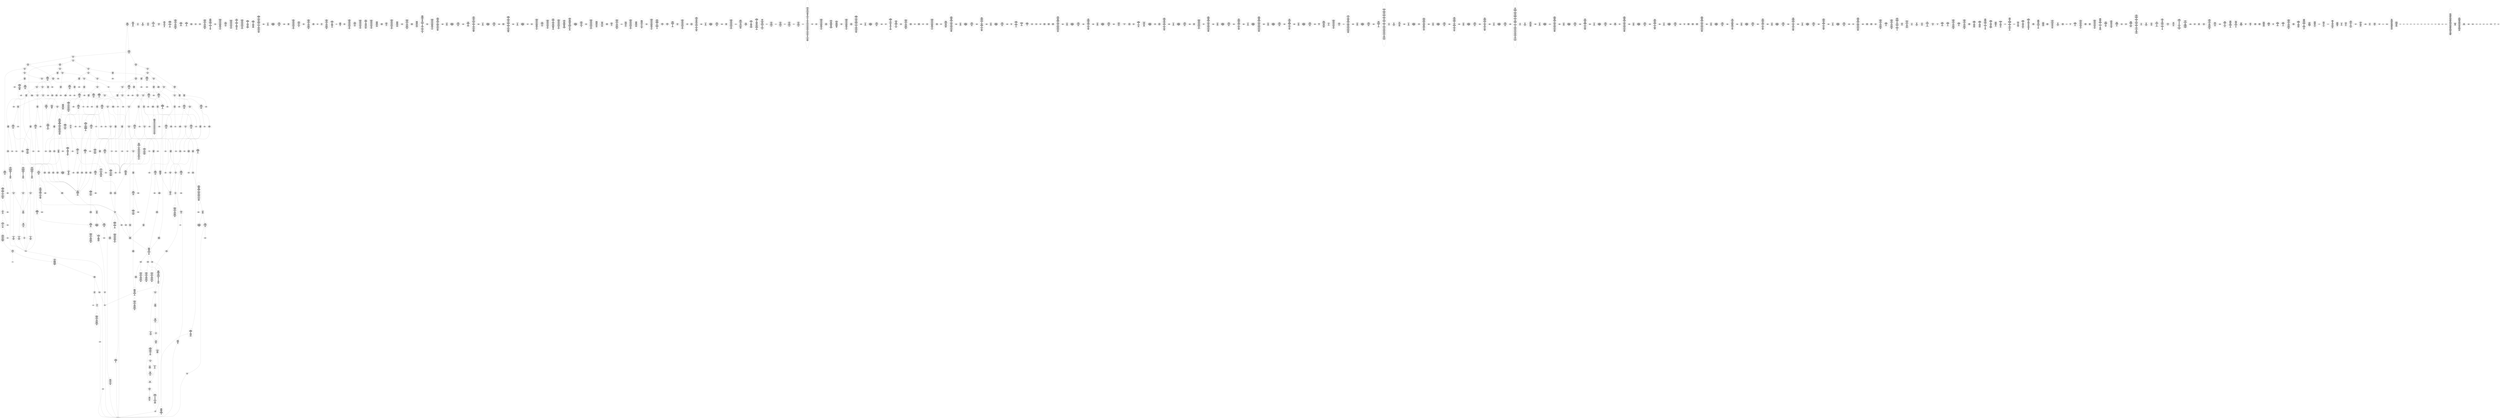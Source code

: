 /* Generated by GvGen v.1.0 (https://www.github.com/stricaud/gvgen) */

digraph G {
compound=true;
   node1 [label="[anywhere]"];
   node2 [label="# 0x0
PUSHX Data
PUSHX Data
MSTORE
PUSHX LogicData
CALLDATASIZE
LT
PUSHX Data
JUMPI
"];
   node3 [label="# 0xd
PUSHX Data
CALLDATALOAD
PUSHX BitData
SHR
PUSHX LogicData
GT
PUSHX Data
JUMPI
"];
   node4 [label="# 0x1e
PUSHX LogicData
GT
PUSHX Data
JUMPI
"];
   node5 [label="# 0x29
PUSHX LogicData
GT
PUSHX Data
JUMPI
"];
   node6 [label="# 0x34
PUSHX LogicData
EQ
PUSHX Data
JUMPI
"];
   node7 [label="# 0x3f
PUSHX LogicData
EQ
PUSHX Data
JUMPI
"];
   node8 [label="# 0x4a
PUSHX LogicData
EQ
PUSHX Data
JUMPI
"];
   node9 [label="# 0x55
PUSHX LogicData
EQ
PUSHX Data
JUMPI
"];
   node10 [label="# 0x60
PUSHX LogicData
EQ
PUSHX Data
JUMPI
"];
   node11 [label="# 0x6b
PUSHX Data
JUMP
"];
   node12 [label="# 0x6f
JUMPDEST
PUSHX LogicData
EQ
PUSHX Data
JUMPI
"];
   node13 [label="# 0x7b
PUSHX LogicData
EQ
PUSHX Data
JUMPI
"];
   node14 [label="# 0x86
PUSHX LogicData
EQ
PUSHX Data
JUMPI
"];
   node15 [label="# 0x91
PUSHX LogicData
EQ
PUSHX Data
JUMPI
"];
   node16 [label="# 0x9c
PUSHX Data
JUMP
"];
   node17 [label="# 0xa0
JUMPDEST
PUSHX LogicData
GT
PUSHX Data
JUMPI
"];
   node18 [label="# 0xac
PUSHX LogicData
EQ
PUSHX Data
JUMPI
"];
   node19 [label="# 0xb7
PUSHX LogicData
EQ
PUSHX Data
JUMPI
"];
   node20 [label="# 0xc2
PUSHX LogicData
EQ
PUSHX Data
JUMPI
"];
   node21 [label="# 0xcd
PUSHX LogicData
EQ
PUSHX Data
JUMPI
"];
   node22 [label="# 0xd8
PUSHX LogicData
EQ
PUSHX Data
JUMPI
"];
   node23 [label="# 0xe3
PUSHX Data
JUMP
"];
   node24 [label="# 0xe7
JUMPDEST
PUSHX LogicData
EQ
PUSHX Data
JUMPI
"];
   node25 [label="# 0xf3
PUSHX LogicData
EQ
PUSHX Data
JUMPI
"];
   node26 [label="# 0xfe
PUSHX LogicData
EQ
PUSHX Data
JUMPI
"];
   node27 [label="# 0x109
PUSHX LogicData
EQ
PUSHX Data
JUMPI
"];
   node28 [label="# 0x114
PUSHX Data
JUMP
"];
   node29 [label="# 0x118
JUMPDEST
PUSHX LogicData
GT
PUSHX Data
JUMPI
"];
   node30 [label="# 0x124
PUSHX LogicData
GT
PUSHX Data
JUMPI
"];
   node31 [label="# 0x12f
PUSHX LogicData
EQ
PUSHX Data
JUMPI
"];
   node32 [label="# 0x13a
PUSHX LogicData
EQ
PUSHX Data
JUMPI
"];
   node33 [label="# 0x145
PUSHX LogicData
EQ
PUSHX Data
JUMPI
"];
   node34 [label="# 0x150
PUSHX LogicData
EQ
PUSHX Data
JUMPI
"];
   node35 [label="# 0x15b
PUSHX LogicData
EQ
PUSHX Data
JUMPI
"];
   node36 [label="# 0x166
PUSHX Data
JUMP
"];
   node37 [label="# 0x16a
JUMPDEST
PUSHX LogicData
EQ
PUSHX Data
JUMPI
"];
   node38 [label="# 0x176
PUSHX LogicData
EQ
PUSHX Data
JUMPI
"];
   node39 [label="# 0x181
PUSHX LogicData
EQ
PUSHX Data
JUMPI
"];
   node40 [label="# 0x18c
PUSHX LogicData
EQ
PUSHX Data
JUMPI
"];
   node41 [label="# 0x197
PUSHX Data
JUMP
"];
   node42 [label="# 0x19b
JUMPDEST
PUSHX LogicData
GT
PUSHX Data
JUMPI
"];
   node43 [label="# 0x1a7
PUSHX LogicData
EQ
PUSHX Data
JUMPI
"];
   node44 [label="# 0x1b2
PUSHX LogicData
EQ
PUSHX Data
JUMPI
"];
   node45 [label="# 0x1bd
PUSHX LogicData
EQ
PUSHX Data
JUMPI
"];
   node46 [label="# 0x1c8
PUSHX LogicData
EQ
PUSHX Data
JUMPI
"];
   node47 [label="# 0x1d3
PUSHX Data
JUMP
"];
   node48 [label="# 0x1d7
JUMPDEST
PUSHX LogicData
EQ
PUSHX Data
JUMPI
"];
   node49 [label="# 0x1e3
PUSHX LogicData
EQ
PUSHX Data
JUMPI
"];
   node50 [label="# 0x1ee
PUSHX LogicData
EQ
PUSHX Data
JUMPI
"];
   node51 [label="# 0x1f9
PUSHX LogicData
EQ
PUSHX Data
JUMPI
"];
   node52 [label="# 0x204
JUMPDEST
STOP
"];
   node53 [label="# 0x206
JUMPDEST
CALLVALUE
ISZERO
PUSHX Data
JUMPI
"];
   node54 [label="# 0x20e
PUSHX Data
REVERT
"];
   node55 [label="# 0x212
JUMPDEST
PUSHX Data
PUSHX ArithData
CALLDATASIZE
SUB
PUSHX LogicData
LT
ISZERO
PUSHX Data
JUMPI
"];
   node56 [label="# 0x225
PUSHX Data
REVERT
"];
   node57 [label="# 0x229
JUMPDEST
CALLDATALOAD
PUSHX ArithData
PUSHX BitData
PUSHX BitData
SHL
SUB
NOT
AND
PUSHX Data
JUMP
"];
   node58 [label="# 0x23a
JUMPDEST
PUSHX MemData
MLOAD
ISZERO
ISZERO
MSTORE
MLOAD
SUB
PUSHX ArithData
ADD
RETURN
"];
   node59 [label="# 0x24e
JUMPDEST
CALLVALUE
ISZERO
PUSHX Data
JUMPI
"];
   node60 [label="# 0x256
PUSHX Data
REVERT
"];
   node61 [label="# 0x25a
JUMPDEST
PUSHX Data
PUSHX Data
JUMP
"];
   node62 [label="# 0x263
JUMPDEST
PUSHX Data
MLOAD
PUSHX ArithData
MSTORE
MLOAD
ADD
MSTORE
MLOAD
ADD
ADD
PUSHX Data
"];
   node63 [label="# 0x285
JUMPDEST
LT
ISZERO
PUSHX Data
JUMPI
"];
   node64 [label="# 0x28e
ADD
MLOAD
ADD
MSTORE
PUSHX ArithData
ADD
PUSHX Data
JUMP
"];
   node65 [label="# 0x29d
JUMPDEST
ADD
PUSHX BitData
AND
ISZERO
PUSHX Data
JUMPI
"];
   node66 [label="# 0x2b1
SUB
MLOAD
PUSHX ArithData
PUSHX ArithData
SUB
PUSHX ArithData
EXP
SUB
NOT
AND
MSTORE
PUSHX ArithData
ADD
"];
   node67 [label="# 0x2ca
JUMPDEST
PUSHX MemData
MLOAD
SUB
RETURN
"];
   node68 [label="# 0x2d8
JUMPDEST
CALLVALUE
ISZERO
PUSHX Data
JUMPI
"];
   node69 [label="# 0x2e0
PUSHX Data
REVERT
"];
   node70 [label="# 0x2e4
JUMPDEST
PUSHX Data
PUSHX ArithData
CALLDATASIZE
SUB
PUSHX LogicData
LT
ISZERO
PUSHX Data
JUMPI
"];
   node71 [label="# 0x2f7
PUSHX Data
REVERT
"];
   node72 [label="# 0x2fb
JUMPDEST
CALLDATALOAD
PUSHX Data
JUMP
"];
   node73 [label="# 0x302
JUMPDEST
PUSHX MemData
MLOAD
PUSHX ArithData
PUSHX BitData
PUSHX BitData
SHL
SUB
AND
MSTORE
MLOAD
SUB
PUSHX ArithData
ADD
RETURN
"];
   node74 [label="# 0x31e
JUMPDEST
CALLVALUE
ISZERO
PUSHX Data
JUMPI
"];
   node75 [label="# 0x326
PUSHX Data
REVERT
"];
   node76 [label="# 0x32a
JUMPDEST
PUSHX Data
PUSHX ArithData
CALLDATASIZE
SUB
PUSHX LogicData
LT
ISZERO
PUSHX Data
JUMPI
"];
   node77 [label="# 0x33d
PUSHX Data
REVERT
"];
   node78 [label="# 0x341
JUMPDEST
PUSHX ArithData
PUSHX BitData
PUSHX BitData
SHL
SUB
CALLDATALOAD
AND
PUSHX ArithData
ADD
CALLDATALOAD
PUSHX Data
JUMP
"];
   node79 [label="# 0x357
JUMPDEST
CALLVALUE
ISZERO
PUSHX Data
JUMPI
"];
   node80 [label="# 0x35f
PUSHX Data
REVERT
"];
   node81 [label="# 0x363
JUMPDEST
PUSHX Data
PUSHX ArithData
CALLDATASIZE
SUB
PUSHX LogicData
LT
ISZERO
PUSHX Data
JUMPI
"];
   node82 [label="# 0x376
PUSHX Data
REVERT
"];
   node83 [label="# 0x37a
JUMPDEST
CALLDATALOAD
PUSHX ArithData
PUSHX BitData
PUSHX BitData
SHL
SUB
AND
PUSHX ArithData
ADD
CALLDATALOAD
PUSHX ArithData
ADD
CALLDATALOAD
PUSHX ArithData
PUSHX BitData
PUSHX BitData
SHL
SUB
NOT
AND
PUSHX Data
JUMP
"];
   node84 [label="# 0x3a0
JUMPDEST
CALLVALUE
ISZERO
PUSHX Data
JUMPI
"];
   node85 [label="# 0x3a8
PUSHX Data
REVERT
"];
   node86 [label="# 0x3ac
JUMPDEST
PUSHX Data
PUSHX Data
JUMP
"];
   node87 [label="# 0x3b5
JUMPDEST
PUSHX MemData
MLOAD
MSTORE
MLOAD
SUB
PUSHX ArithData
ADD
RETURN
"];
   node88 [label="# 0x3c7
JUMPDEST
CALLVALUE
ISZERO
PUSHX Data
JUMPI
"];
   node89 [label="# 0x3cf
PUSHX Data
REVERT
"];
   node90 [label="# 0x3d3
JUMPDEST
PUSHX Data
PUSHX ArithData
CALLDATASIZE
SUB
PUSHX LogicData
LT
ISZERO
PUSHX Data
JUMPI
"];
   node91 [label="# 0x3e6
PUSHX Data
REVERT
"];
   node92 [label="# 0x3ea
JUMPDEST
PUSHX ArithData
PUSHX BitData
PUSHX BitData
SHL
SUB
CALLDATALOAD
AND
PUSHX ArithData
ADD
CALLDATALOAD
AND
PUSHX ArithData
ADD
CALLDATALOAD
PUSHX Data
JUMP
"];
   node93 [label="# 0x40a
JUMPDEST
CALLVALUE
ISZERO
PUSHX Data
JUMPI
"];
   node94 [label="# 0x412
PUSHX Data
REVERT
"];
   node95 [label="# 0x416
JUMPDEST
PUSHX Data
PUSHX ArithData
CALLDATASIZE
SUB
PUSHX LogicData
LT
ISZERO
PUSHX Data
JUMPI
"];
   node96 [label="# 0x429
PUSHX Data
REVERT
"];
   node97 [label="# 0x42d
JUMPDEST
PUSHX ArithData
PUSHX BitData
PUSHX BitData
SHL
SUB
CALLDATALOAD
AND
PUSHX ArithData
ADD
CALLDATALOAD
PUSHX Data
JUMP
"];
   node98 [label="# 0x443
JUMPDEST
CALLVALUE
ISZERO
PUSHX Data
JUMPI
"];
   node99 [label="# 0x44b
PUSHX Data
REVERT
"];
   node100 [label="# 0x44f
JUMPDEST
PUSHX Data
PUSHX ArithData
CALLDATASIZE
SUB
PUSHX LogicData
LT
ISZERO
PUSHX Data
JUMPI
"];
   node101 [label="# 0x462
PUSHX Data
REVERT
"];
   node102 [label="# 0x466
JUMPDEST
CALLDATALOAD
PUSHX Data
JUMP
"];
   node103 [label="# 0x46d
JUMPDEST
CALLVALUE
ISZERO
PUSHX Data
JUMPI
"];
   node104 [label="# 0x475
PUSHX Data
REVERT
"];
   node105 [label="# 0x479
JUMPDEST
PUSHX Data
PUSHX ArithData
CALLDATASIZE
SUB
PUSHX LogicData
LT
ISZERO
PUSHX Data
JUMPI
"];
   node106 [label="# 0x48c
PUSHX Data
REVERT
"];
   node107 [label="# 0x490
JUMPDEST
PUSHX ArithData
PUSHX BitData
PUSHX BitData
SHL
SUB
CALLDATALOAD
AND
PUSHX ArithData
ADD
CALLDATALOAD
AND
PUSHX ArithData
ADD
CALLDATALOAD
PUSHX Data
JUMP
"];
   node108 [label="# 0x4b0
JUMPDEST
CALLVALUE
ISZERO
PUSHX Data
JUMPI
"];
   node109 [label="# 0x4b8
PUSHX Data
REVERT
"];
   node110 [label="# 0x4bc
JUMPDEST
PUSHX Data
PUSHX Data
JUMP
"];
   node111 [label="# 0x4c5
JUMPDEST
CALLVALUE
ISZERO
PUSHX Data
JUMPI
"];
   node112 [label="# 0x4cd
PUSHX Data
REVERT
"];
   node113 [label="# 0x4d1
JUMPDEST
PUSHX Data
PUSHX Data
JUMP
"];
   node114 [label="# 0x4da
JUMPDEST
CALLVALUE
ISZERO
PUSHX Data
JUMPI
"];
   node115 [label="# 0x4e2
PUSHX Data
REVERT
"];
   node116 [label="# 0x4e6
JUMPDEST
PUSHX Data
PUSHX ArithData
CALLDATASIZE
SUB
PUSHX LogicData
LT
ISZERO
PUSHX Data
JUMPI
"];
   node117 [label="# 0x4f9
PUSHX Data
REVERT
"];
   node118 [label="# 0x4fd
JUMPDEST
CALLDATALOAD
PUSHX ArithData
PUSHX BitData
PUSHX BitData
SHL
SUB
AND
PUSHX Data
JUMP
"];
   node119 [label="# 0x50d
JUMPDEST
CALLVALUE
ISZERO
PUSHX Data
JUMPI
"];
   node120 [label="# 0x515
PUSHX Data
REVERT
"];
   node121 [label="# 0x519
JUMPDEST
PUSHX Data
PUSHX ArithData
CALLDATASIZE
SUB
PUSHX LogicData
LT
ISZERO
PUSHX Data
JUMPI
"];
   node122 [label="# 0x52c
PUSHX Data
REVERT
"];
   node123 [label="# 0x530
JUMPDEST
CALLDATALOAD
PUSHX Data
JUMP
"];
   node124 [label="# 0x537
JUMPDEST
PUSHX Data
MLOAD
MSTORE
PUSHX ArithData
PUSHX BitData
PUSHX BitData
SHL
SUB
NOT
AND
PUSHX ArithData
ADD
MSTORE
ADD
MSTORE
PUSHX ArithData
ADD
MSTORE
PUSHX ArithData
ADD
MSTORE
PUSHX ArithData
ADD
MSTORE
PUSHX ArithData
ADD
MSTORE
PUSHX ArithData
ADD
MSTORE
ISZERO
ISZERO
PUSHX ArithData
ADD
MSTORE
PUSHX ArithData
ADD
MSTORE
MLOAD
SUB
PUSHX ArithData
ADD
RETURN
"];
   node125 [label="# 0x592
JUMPDEST
CALLVALUE
ISZERO
PUSHX Data
JUMPI
"];
   node126 [label="# 0x59a
PUSHX Data
REVERT
"];
   node127 [label="# 0x59e
JUMPDEST
PUSHX Data
PUSHX ArithData
CALLDATASIZE
SUB
PUSHX LogicData
LT
ISZERO
PUSHX Data
JUMPI
"];
   node128 [label="# 0x5b1
PUSHX Data
REVERT
"];
   node129 [label="# 0x5b5
JUMPDEST
CALLDATALOAD
PUSHX Data
JUMP
"];
   node130 [label="# 0x5bc
JUMPDEST
CALLVALUE
ISZERO
PUSHX Data
JUMPI
"];
   node131 [label="# 0x5c4
PUSHX Data
REVERT
"];
   node132 [label="# 0x5c8
JUMPDEST
PUSHX Data
PUSHX ArithData
CALLDATASIZE
SUB
PUSHX LogicData
LT
ISZERO
PUSHX Data
JUMPI
"];
   node133 [label="# 0x5db
PUSHX Data
REVERT
"];
   node134 [label="# 0x5df
JUMPDEST
PUSHX ArithData
PUSHX BitData
PUSHX BitData
SHL
SUB
CALLDATALOAD
AND
PUSHX ArithData
ADD
CALLDATALOAD
PUSHX Data
JUMP
"];
   node135 [label="# 0x5f5
JUMPDEST
CALLVALUE
ISZERO
PUSHX Data
JUMPI
"];
   node136 [label="# 0x5fd
PUSHX Data
REVERT
"];
   node137 [label="# 0x601
JUMPDEST
PUSHX Data
PUSHX ArithData
CALLDATASIZE
SUB
PUSHX LogicData
LT
ISZERO
PUSHX Data
JUMPI
"];
   node138 [label="# 0x614
PUSHX Data
REVERT
"];
   node139 [label="# 0x618
JUMPDEST
CALLDATALOAD
PUSHX Data
JUMP
"];
   node140 [label="# 0x61f
JUMPDEST
CALLVALUE
ISZERO
PUSHX Data
JUMPI
"];
   node141 [label="# 0x627
PUSHX Data
REVERT
"];
   node142 [label="# 0x62b
JUMPDEST
PUSHX Data
PUSHX ArithData
CALLDATASIZE
SUB
PUSHX LogicData
LT
ISZERO
PUSHX Data
JUMPI
"];
   node143 [label="# 0x63e
PUSHX Data
REVERT
"];
   node144 [label="# 0x642
JUMPDEST
CALLDATALOAD
PUSHX Data
JUMP
"];
   node145 [label="# 0x649
JUMPDEST
CALLVALUE
ISZERO
PUSHX Data
JUMPI
"];
   node146 [label="# 0x651
PUSHX Data
REVERT
"];
   node147 [label="# 0x655
JUMPDEST
PUSHX Data
PUSHX Data
JUMP
"];
   node148 [label="# 0x65e
JUMPDEST
CALLVALUE
ISZERO
PUSHX Data
JUMPI
"];
   node149 [label="# 0x666
PUSHX Data
REVERT
"];
   node150 [label="# 0x66a
JUMPDEST
PUSHX Data
PUSHX ArithData
CALLDATASIZE
SUB
PUSHX LogicData
LT
ISZERO
PUSHX Data
JUMPI
"];
   node151 [label="# 0x67d
PUSHX Data
REVERT
"];
   node152 [label="# 0x681
JUMPDEST
CALLDATALOAD
PUSHX ArithData
PUSHX BitData
PUSHX BitData
SHL
SUB
AND
PUSHX Data
JUMP
"];
   node153 [label="# 0x691
JUMPDEST
CALLVALUE
ISZERO
PUSHX Data
JUMPI
"];
   node154 [label="# 0x699
PUSHX Data
REVERT
"];
   node155 [label="# 0x69d
JUMPDEST
PUSHX Data
PUSHX Data
JUMP
"];
   node156 [label="# 0x6a6
JUMPDEST
PUSHX Data
PUSHX ArithData
CALLDATASIZE
SUB
PUSHX LogicData
LT
ISZERO
PUSHX Data
JUMPI
"];
   node157 [label="# 0x6b8
PUSHX Data
REVERT
"];
   node158 [label="# 0x6bc
JUMPDEST
PUSHX ArithData
PUSHX BitData
PUSHX BitData
SHL
SUB
CALLDATALOAD
AND
PUSHX ArithData
PUSHX BitData
PUSHX BitData
SHL
SUB
NOT
PUSHX ArithData
ADD
CALLDATALOAD
AND
ADD
PUSHX ArithData
ADD
PUSHX ArithData
ADD
CALLDATALOAD
PUSHX LogicData
GT
ISZERO
PUSHX Data
JUMPI
"];
   node159 [label="# 0x6f2
PUSHX Data
REVERT
"];
   node160 [label="# 0x6f6
JUMPDEST
ADD
PUSHX ArithData
ADD
GT
ISZERO
PUSHX Data
JUMPI
"];
   node161 [label="# 0x704
PUSHX Data
REVERT
"];
   node162 [label="# 0x708
JUMPDEST
CALLDATALOAD
PUSHX ArithData
ADD
PUSHX ArithData
MUL
ADD
GT
PUSHX LogicData
GT
OR
ISZERO
PUSHX Data
JUMPI
"];
   node163 [label="# 0x726
PUSHX Data
REVERT
"];
   node164 [label="# 0x72a
JUMPDEST
PUSHX BitData
CALLDATALOAD
AND
PUSHX BitData
PUSHX ArithData
ADD
CALLDATALOAD
AND
PUSHX ArithData
ADD
CALLDATALOAD
PUSHX ArithData
ADD
CALLDATALOAD
PUSHX Data
JUMP
"];
   node165 [label="# 0x74e
JUMPDEST
CALLVALUE
ISZERO
PUSHX Data
JUMPI
"];
   node166 [label="# 0x756
PUSHX Data
REVERT
"];
   node167 [label="# 0x75a
JUMPDEST
PUSHX Data
PUSHX ArithData
CALLDATASIZE
SUB
PUSHX LogicData
LT
ISZERO
PUSHX Data
JUMPI
"];
   node168 [label="# 0x76d
PUSHX Data
REVERT
"];
   node169 [label="# 0x771
JUMPDEST
CALLDATALOAD
PUSHX Data
JUMP
"];
   node170 [label="# 0x778
JUMPDEST
CALLVALUE
ISZERO
PUSHX Data
JUMPI
"];
   node171 [label="# 0x780
PUSHX Data
REVERT
"];
   node172 [label="# 0x784
JUMPDEST
PUSHX Data
PUSHX Data
JUMP
"];
   node173 [label="# 0x78d
JUMPDEST
CALLVALUE
ISZERO
PUSHX Data
JUMPI
"];
   node174 [label="# 0x795
PUSHX Data
REVERT
"];
   node175 [label="# 0x799
JUMPDEST
PUSHX Data
PUSHX Data
JUMP
"];
   node176 [label="# 0x7a2
JUMPDEST
CALLVALUE
ISZERO
PUSHX Data
JUMPI
"];
   node177 [label="# 0x7aa
PUSHX Data
REVERT
"];
   node178 [label="# 0x7ae
JUMPDEST
PUSHX Data
PUSHX ArithData
CALLDATASIZE
SUB
PUSHX LogicData
LT
ISZERO
PUSHX Data
JUMPI
"];
   node179 [label="# 0x7c1
PUSHX Data
REVERT
"];
   node180 [label="# 0x7c5
JUMPDEST
PUSHX ArithData
PUSHX BitData
PUSHX BitData
SHL
SUB
CALLDATALOAD
AND
PUSHX ArithData
ADD
CALLDATALOAD
PUSHX Data
JUMP
"];
   node181 [label="# 0x7db
JUMPDEST
CALLVALUE
ISZERO
PUSHX Data
JUMPI
"];
   node182 [label="# 0x7e3
PUSHX Data
REVERT
"];
   node183 [label="# 0x7e7
JUMPDEST
PUSHX Data
PUSHX Data
JUMP
"];
   node184 [label="# 0x7f0
JUMPDEST
CALLVALUE
ISZERO
PUSHX Data
JUMPI
"];
   node185 [label="# 0x7f8
PUSHX Data
REVERT
"];
   node186 [label="# 0x7fc
JUMPDEST
PUSHX Data
PUSHX ArithData
CALLDATASIZE
SUB
PUSHX LogicData
LT
ISZERO
PUSHX Data
JUMPI
"];
   node187 [label="# 0x80f
PUSHX Data
REVERT
"];
   node188 [label="# 0x813
JUMPDEST
PUSHX ArithData
PUSHX BitData
PUSHX BitData
SHL
SUB
CALLDATALOAD
AND
PUSHX ArithData
ADD
CALLDATALOAD
ISZERO
ISZERO
PUSHX Data
JUMP
"];
   node189 [label="# 0x82b
JUMPDEST
CALLVALUE
ISZERO
PUSHX Data
JUMPI
"];
   node190 [label="# 0x833
PUSHX Data
REVERT
"];
   node191 [label="# 0x837
JUMPDEST
PUSHX Data
PUSHX Data
JUMP
"];
   node192 [label="# 0x840
JUMPDEST
CALLVALUE
ISZERO
PUSHX Data
JUMPI
"];
   node193 [label="# 0x848
PUSHX Data
REVERT
"];
   node194 [label="# 0x84c
JUMPDEST
PUSHX Data
PUSHX ArithData
CALLDATASIZE
SUB
PUSHX LogicData
LT
ISZERO
PUSHX Data
JUMPI
"];
   node195 [label="# 0x85f
PUSHX Data
REVERT
"];
   node196 [label="# 0x863
JUMPDEST
PUSHX ArithData
PUSHX BitData
PUSHX BitData
SHL
SUB
CALLDATALOAD
AND
PUSHX ArithData
ADD
CALLDATALOAD
AND
PUSHX ArithData
ADD
CALLDATALOAD
ADD
PUSHX ArithData
ADD
PUSHX ArithData
ADD
CALLDATALOAD
PUSHX LogicData
GT
ISZERO
PUSHX Data
JUMPI
"];
   node197 [label="# 0x89a
PUSHX Data
REVERT
"];
   node198 [label="# 0x89e
JUMPDEST
ADD
PUSHX ArithData
ADD
GT
ISZERO
PUSHX Data
JUMPI
"];
   node199 [label="# 0x8ac
PUSHX Data
REVERT
"];
   node200 [label="# 0x8b0
JUMPDEST
CALLDATALOAD
PUSHX ArithData
ADD
PUSHX ArithData
MUL
ADD
GT
PUSHX LogicData
GT
OR
ISZERO
PUSHX Data
JUMPI
"];
   node201 [label="# 0x8ce
PUSHX Data
REVERT
"];
   node202 [label="# 0x8d2
JUMPDEST
PUSHX ArithData
ADD
PUSHX ArithData
DIV
MUL
PUSHX ArithData
ADD
PUSHX MemData
MLOAD
ADD
PUSHX Data
MSTORE
MSTORE
PUSHX ArithData
ADD
CALLDATACOPY
PUSHX Data
ADD
MSTORE
PUSHX Data
JUMP
"];
   node203 [label="# 0x913
JUMPDEST
CALLVALUE
ISZERO
PUSHX Data
JUMPI
"];
   node204 [label="# 0x91b
PUSHX Data
REVERT
"];
   node205 [label="# 0x91f
JUMPDEST
PUSHX Data
PUSHX ArithData
CALLDATASIZE
SUB
PUSHX LogicData
LT
ISZERO
PUSHX Data
JUMPI
"];
   node206 [label="# 0x932
PUSHX Data
REVERT
"];
   node207 [label="# 0x936
JUMPDEST
CALLDATALOAD
PUSHX Data
JUMP
"];
   node208 [label="# 0x93d
JUMPDEST
CALLVALUE
ISZERO
PUSHX Data
JUMPI
"];
   node209 [label="# 0x945
PUSHX Data
REVERT
"];
   node210 [label="# 0x949
JUMPDEST
PUSHX Data
PUSHX ArithData
CALLDATASIZE
SUB
PUSHX LogicData
LT
ISZERO
PUSHX Data
JUMPI
"];
   node211 [label="# 0x95c
PUSHX Data
REVERT
"];
   node212 [label="# 0x960
JUMPDEST
CALLDATALOAD
PUSHX Data
JUMP
"];
   node213 [label="# 0x967
JUMPDEST
PUSHX Data
MLOAD
PUSHX BitData
AND
MSTORE
ISZERO
ISZERO
PUSHX ArithData
ADD
MSTORE
MLOAD
SUB
ADD
RETURN
"];
   node214 [label="# 0x984
JUMPDEST
CALLVALUE
ISZERO
PUSHX Data
JUMPI
"];
   node215 [label="# 0x98c
PUSHX Data
REVERT
"];
   node216 [label="# 0x990
JUMPDEST
PUSHX Data
PUSHX ArithData
CALLDATASIZE
SUB
PUSHX LogicData
LT
ISZERO
PUSHX Data
JUMPI
"];
   node217 [label="# 0x9a3
PUSHX Data
REVERT
"];
   node218 [label="# 0x9a7
JUMPDEST
CALLDATALOAD
PUSHX ArithData
PUSHX BitData
PUSHX BitData
SHL
SUB
NOT
AND
PUSHX Data
JUMP
"];
   node219 [label="# 0x9b8
JUMPDEST
CALLVALUE
ISZERO
PUSHX Data
JUMPI
"];
   node220 [label="# 0x9c0
PUSHX Data
REVERT
"];
   node221 [label="# 0x9c4
JUMPDEST
PUSHX Data
PUSHX ArithData
CALLDATASIZE
SUB
PUSHX LogicData
LT
ISZERO
PUSHX Data
JUMPI
"];
   node222 [label="# 0x9d7
PUSHX Data
REVERT
"];
   node223 [label="# 0x9db
JUMPDEST
PUSHX ArithData
PUSHX BitData
PUSHX BitData
SHL
SUB
CALLDATALOAD
AND
PUSHX ArithData
ADD
CALLDATALOAD
AND
PUSHX Data
JUMP
"];
   node224 [label="# 0x9f3
JUMPDEST
CALLVALUE
ISZERO
PUSHX Data
JUMPI
"];
   node225 [label="# 0x9fb
PUSHX Data
REVERT
"];
   node226 [label="# 0x9ff
JUMPDEST
PUSHX Data
PUSHX ArithData
CALLDATASIZE
SUB
PUSHX LogicData
LT
ISZERO
PUSHX Data
JUMPI
"];
   node227 [label="# 0xa12
PUSHX Data
REVERT
"];
   node228 [label="# 0xa16
JUMPDEST
CALLDATALOAD
PUSHX ArithData
PUSHX BitData
PUSHX BitData
SHL
SUB
AND
PUSHX Data
JUMP
"];
   node229 [label="# 0xa26
JUMPDEST
PUSHX ArithData
PUSHX BitData
PUSHX BitData
SHL
SUB
NOT
AND
PUSHX Data
MSTORE
PUSHX Data
MSTORE
PUSHX Data
SHA3
SLOAD
PUSHX BitData
AND
"];
   node230 [label="# 0xa44
JUMPDEST
JUMP
"];
   node231 [label="# 0xa49
JUMPDEST
PUSHX StorData
SLOAD
PUSHX MemData
MLOAD
PUSHX ArithData
PUSHX ArithData
PUSHX Data
PUSHX BitData
NOT
PUSHX ArithData
PUSHX BitData
AND
ISZERO
MUL
ADD
AND
DIV
ADD
DIV
MUL
ADD
ADD
MSTORE
MSTORE
PUSHX Data
ADD
ISZERO
PUSHX Data
JUMPI
"];
   node232 [label="# 0xa8f
PUSHX LogicData
LT
PUSHX Data
JUMPI
"];
   node233 [label="# 0xa97
PUSHX ArithData
SLOAD
DIV
MUL
MSTORE
PUSHX ArithData
ADD
PUSHX Data
JUMP
"];
   node234 [label="# 0xaaa
JUMPDEST
ADD
PUSHX Data
MSTORE
PUSHX Data
PUSHX Data
SHA3
"];
   node235 [label="# 0xab8
JUMPDEST
SLOAD
MSTORE
PUSHX ArithData
ADD
PUSHX ArithData
ADD
GT
PUSHX Data
JUMPI
"];
   node236 [label="# 0xacc
SUB
PUSHX BitData
AND
ADD
"];
   node237 [label="# 0xad5
JUMPDEST
"];
   node238 [label="# 0xadd
JUMPDEST
JUMP
"];
   node239 [label="# 0xae0
JUMPDEST
PUSHX Data
PUSHX Data
PUSHX Data
JUMP
"];
   node240 [label="# 0xaeb
JUMPDEST
PUSHX Data
JUMPI
"];
   node241 [label="# 0xaf0
PUSHX MemData
MLOAD
PUSHX BitData
PUSHX BitData
SHL
MSTORE
PUSHX ArithData
ADD
PUSHX ArithData
ADD
SUB
MSTORE
PUSHX Data
MSTORE
PUSHX ArithData
ADD
PUSHX Data
PUSHX Data
CODECOPY
PUSHX ArithData
ADD
PUSHX MemData
MLOAD
SUB
REVERT
"];
   node242 [label="# 0xb26
JUMPDEST
PUSHX Data
MSTORE
PUSHX Data
PUSHX Data
MSTORE
PUSHX Data
SHA3
SLOAD
PUSHX ArithData
PUSHX BitData
PUSHX BitData
SHL
SUB
AND
JUMP
"];
   node243 [label="# 0xb42
JUMPDEST
PUSHX Data
PUSHX Data
PUSHX Data
JUMP
"];
   node244 [label="# 0xb4d
JUMPDEST
PUSHX ArithData
PUSHX BitData
PUSHX BitData
SHL
SUB
AND
PUSHX ArithData
PUSHX BitData
PUSHX BitData
SHL
SUB
AND
EQ
ISZERO
PUSHX Data
JUMPI
"];
   node245 [label="# 0xb6a
PUSHX MemData
MLOAD
PUSHX BitData
PUSHX BitData
SHL
MSTORE
PUSHX ArithData
ADD
PUSHX ArithData
ADD
SUB
MSTORE
PUSHX Data
MSTORE
PUSHX ArithData
ADD
PUSHX Data
PUSHX Data
CODECOPY
PUSHX ArithData
ADD
PUSHX MemData
MLOAD
SUB
REVERT
"];
   node246 [label="# 0xba0
JUMPDEST
PUSHX ArithData
PUSHX BitData
PUSHX BitData
SHL
SUB
AND
PUSHX Data
PUSHX Data
JUMP
"];
   node247 [label="# 0xbb2
JUMPDEST
PUSHX ArithData
PUSHX BitData
PUSHX BitData
SHL
SUB
AND
EQ
PUSHX Data
JUMPI
"];
   node248 [label="# 0xbc2
PUSHX Data
PUSHX Data
PUSHX Data
JUMP
"];
   node249 [label="# 0xbce
JUMPDEST
PUSHX Data
JUMP
"];
   node250 [label="# 0xbd3
JUMPDEST
PUSHX Data
JUMPI
"];
   node251 [label="# 0xbd8
PUSHX MemData
MLOAD
PUSHX BitData
PUSHX BitData
SHL
MSTORE
PUSHX ArithData
ADD
PUSHX ArithData
ADD
SUB
MSTORE
PUSHX Data
MSTORE
PUSHX ArithData
ADD
PUSHX Data
PUSHX Data
CODECOPY
PUSHX ArithData
ADD
PUSHX MemData
MLOAD
SUB
REVERT
"];
   node252 [label="# 0xc0e
JUMPDEST
PUSHX Data
MSTORE
PUSHX Data
PUSHX Data
MSTORE
PUSHX MemData
SHA3
SLOAD
PUSHX ArithData
PUSHX BitData
PUSHX BitData
SHL
SUB
NOT
AND
PUSHX ArithData
PUSHX BitData
PUSHX BitData
SHL
SUB
AND
OR
SSTORE
MLOAD
AND
PUSHX Data
LOGX
JUMP
"];
   node253 [label="# 0xc6a
JUMPDEST
PUSHX Data
PUSHX Data
JUMP
"];
   node254 [label="# 0xc72
JUMPDEST
PUSHX Data
JUMPI
"];
   node255 [label="# 0xc77
PUSHX MemData
MLOAD
PUSHX BitData
PUSHX BitData
SHL
MSTORE
PUSHX Data
PUSHX ArithData
ADD
MSTORE
PUSHX ArithData
ADD
MSTORE
PUSHX MemData
MLOAD
PUSHX Data
PUSHX Data
CODECOPY
MLOAD
MSTORE
PUSHX ArithData
ADD
MSTORE
MLOAD
SUB
PUSHX ArithData
ADD
REVERT
"];
   node256 [label="# 0xcb1
JUMPDEST
PUSHX StorData
SLOAD
PUSHX BitData
PUSHX BitData
SHL
DIV
PUSHX BitData
AND
PUSHX Data
JUMPI
"];
   node257 [label="# 0xcc3
PUSHX MemData
MLOAD
PUSHX BitData
PUSHX BitData
SHL
MSTORE
PUSHX Data
PUSHX ArithData
ADD
MSTORE
PUSHX Data
PUSHX ArithData
ADD
MSTORE
PUSHX Data
PUSHX ArithData
ADD
MSTORE
MLOAD
SUB
PUSHX ArithData
ADD
REVERT
"];
   node258 [label="# 0xd0f
JUMPDEST
PUSHX StorData
SLOAD
PUSHX BitData
PUSHX BitData
SHL
NOT
AND
SSTORE
PUSHX ArithData
PUSHX BitData
PUSHX BitData
SHL
SUB
NOT
AND
PUSHX Data
MSTORE
PUSHX Data
PUSHX Data
MSTORE
PUSHX Data
SHA3
SLOAD
GT
ISZERO
PUSHX Data
JUMPI
"];
   node259 [label="# 0xd3e
PUSHX MemData
MLOAD
PUSHX BitData
PUSHX BitData
SHL
MSTORE
PUSHX Data
PUSHX ArithData
ADD
MSTORE
PUSHX Data
PUSHX ArithData
ADD
MSTORE
PUSHX BitData
PUSHX BitData
SHL
PUSHX ArithData
ADD
MSTORE
MLOAD
SUB
PUSHX ArithData
ADD
REVERT
"];
   node260 [label="# 0xd7e
JUMPDEST
PUSHX ArithData
PUSHX BitData
PUSHX BitData
SHL
SUB
NOT
AND
PUSHX Data
MSTORE
PUSHX Data
PUSHX Data
MSTORE
PUSHX Data
SHA3
SLOAD
PUSHX Data
PUSHX BitData
PUSHX BitData
AND
JUMP
"];
   node261 [label="# 0xda8
JUMPDEST
PUSHX ArithData
PUSHX BitData
PUSHX BitData
SHL
SUB
NOT
AND
PUSHX Data
MSTORE
PUSHX Data
PUSHX Data
MSTORE
PUSHX Data
SHA3
SSTORE
PUSHX Data
PUSHX Data
JUMP
"];
   node262 [label="# 0xdce
JUMPDEST
PUSHX ArithData
PUSHX BitData
PUSHX BitData
SHL
SUB
AND
PUSHX BitData
PUSHX MemData
MLOAD
PUSHX BitData
AND
PUSHX BitData
SHL
MSTORE
PUSHX ArithData
ADD
PUSHX ArithData
PUSHX BitData
PUSHX BitData
SHL
SUB
AND
PUSHX ArithData
PUSHX BitData
PUSHX BitData
SHL
SUB
AND
MSTORE
PUSHX ArithData
ADD
MSTORE
PUSHX ArithData
ADD
PUSHX Data
PUSHX MemData
MLOAD
SUB
PUSHX Data
EXTCODESIZE
ISZERO
ISZERO
PUSHX Data
JUMPI
"];
   node263 [label="# 0xe2c
PUSHX Data
REVERT
"];
   node264 [label="# 0xe30
JUMPDEST
GAS
CALL
ISZERO
ISZERO
PUSHX Data
JUMPI
"];
   node265 [label="# 0xe3b
RETURNDATASIZE
PUSHX Data
RETURNDATACOPY
RETURNDATASIZE
PUSHX Data
REVERT
"];
   node266 [label="# 0xe44
JUMPDEST
PUSHX MemData
MLOAD
RETURNDATASIZE
PUSHX LogicData
LT
ISZERO
PUSHX Data
JUMPI
"];
   node267 [label="# 0xe56
PUSHX Data
REVERT
"];
   node268 [label="# 0xe5a
JUMPDEST
MLOAD
PUSHX Data
JUMPI
"];
   node269 [label="# 0xe61
PUSHX MemData
MLOAD
PUSHX BitData
PUSHX BitData
SHL
MSTORE
PUSHX Data
PUSHX ArithData
ADD
MSTORE
PUSHX Data
PUSHX ArithData
ADD
MSTORE
PUSHX BitData
PUSHX BitData
SHL
PUSHX ArithData
ADD
MSTORE
MLOAD
SUB
PUSHX ArithData
ADD
REVERT
"];
   node270 [label="# 0xe9f
JUMPDEST
PUSHX StorData
SLOAD
PUSHX BitData
PUSHX BitData
SHL
NOT
AND
PUSHX BitData
PUSHX BitData
SHL
OR
SSTORE
JUMP
"];
   node271 [label="# 0xeb8
JUMPDEST
PUSHX StorData
SLOAD
JUMP
"];
   node272 [label="# 0xebe
JUMPDEST
PUSHX Data
PUSHX Data
PUSHX Data
JUMP
"];
   node273 [label="# 0xec9
JUMPDEST
PUSHX Data
JUMP
"];
   node274 [label="# 0xecf
JUMPDEST
PUSHX Data
JUMPI
"];
   node275 [label="# 0xed4
PUSHX MemData
MLOAD
PUSHX BitData
PUSHX BitData
SHL
MSTORE
PUSHX ArithData
ADD
PUSHX ArithData
ADD
SUB
MSTORE
PUSHX Data
MSTORE
PUSHX ArithData
ADD
PUSHX Data
PUSHX Data
CODECOPY
PUSHX ArithData
ADD
PUSHX MemData
MLOAD
SUB
REVERT
"];
   node276 [label="# 0xf0a
JUMPDEST
PUSHX Data
PUSHX Data
JUMP
"];
   node277 [label="# 0xf15
JUMPDEST
JUMP
"];
   node278 [label="# 0xf1a
JUMPDEST
PUSHX Data
PUSHX Data
PUSHX Data
JUMP
"];
   node279 [label="# 0xf25
JUMPDEST
LT
PUSHX Data
JUMPI
"];
   node280 [label="# 0xf2c
PUSHX MemData
MLOAD
PUSHX BitData
PUSHX BitData
SHL
MSTORE
PUSHX ArithData
ADD
PUSHX ArithData
ADD
SUB
MSTORE
PUSHX Data
MSTORE
PUSHX ArithData
ADD
PUSHX Data
PUSHX Data
CODECOPY
PUSHX ArithData
ADD
PUSHX MemData
MLOAD
SUB
REVERT
"];
   node281 [label="# 0xf62
JUMPDEST
PUSHX ArithData
PUSHX BitData
PUSHX BitData
SHL
SUB
AND
PUSHX Data
MSTORE
PUSHX Data
PUSHX Data
MSTORE
PUSHX Data
SHA3
SLOAD
LT
PUSHX Data
JUMPI
"];
   node282 [label="# 0xf85
INVALID
"];
   node283 [label="# 0xf86
JUMPDEST
PUSHX Data
MSTORE
PUSHX Data
PUSHX Data
SHA3
ADD
SLOAD
"];
   node284 [label="# 0xf94
JUMPDEST
JUMP
"];
   node285 [label="# 0xf9a
JUMPDEST
PUSHX Data
CALLER
PUSHX Data
JUMP
"];
   node286 [label="# 0xfa5
JUMPDEST
PUSHX Data
JUMPI
"];
   node287 [label="# 0xfaa
PUSHX MemData
MLOAD
PUSHX BitData
PUSHX BitData
SHL
MSTORE
PUSHX Data
PUSHX ArithData
ADD
MSTORE
PUSHX Data
PUSHX ArithData
ADD
MSTORE
PUSHX BitData
PUSHX BitData
SHL
PUSHX ArithData
ADD
MSTORE
MLOAD
SUB
PUSHX ArithData
ADD
REVERT
"];
   node288 [label="# 0xfee
JUMPDEST
PUSHX StorData
SLOAD
PUSHX BitData
PUSHX BitData
SHL
DIV
PUSHX BitData
AND
PUSHX Data
JUMPI
"];
   node289 [label="# 0x1000
PUSHX MemData
MLOAD
PUSHX BitData
PUSHX BitData
SHL
MSTORE
PUSHX Data
PUSHX ArithData
ADD
MSTORE
PUSHX Data
PUSHX ArithData
ADD
MSTORE
PUSHX Data
PUSHX ArithData
ADD
MSTORE
MLOAD
SUB
PUSHX ArithData
ADD
REVERT
"];
   node290 [label="# 0x104c
JUMPDEST
PUSHX StorData
SLOAD
PUSHX BitData
PUSHX BitData
SHL
NOT
AND
SSTORE
PUSHX Data
MSTORE
PUSHX Data
PUSHX Data
MSTORE
PUSHX Data
SHA3
PUSHX ArithData
ADD
SLOAD
PUSHX BitData
AND
PUSHX Data
JUMPI
"];
   node291 [label="# 0x1073
PUSHX MemData
MLOAD
PUSHX BitData
PUSHX BitData
SHL
MSTORE
PUSHX Data
PUSHX ArithData
ADD
MSTORE
PUSHX Data
PUSHX ArithData
ADD
MSTORE
PUSHX Data
PUSHX ArithData
ADD
MSTORE
MLOAD
SUB
PUSHX ArithData
ADD
REVERT
"];
   node292 [label="# 0x10bf
JUMPDEST
PUSHX Data
MSTORE
PUSHX Data
PUSHX Data
MSTORE
PUSHX Data
SHA3
PUSHX ArithData
ADD
SLOAD
PUSHX Data
PUSHX Data
JUMP
"];
   node293 [label="# 0x10dc
JUMPDEST
PUSHX Data
PUSHX Data
JUMP
"];
   node294 [label="# 0x10ed
JUMPDEST
PUSHX BitData
AND
PUSHX BitData
AND
EQ
PUSHX Data
JUMPI
"];
   node295 [label="# 0x10fa
PUSHX MemData
MLOAD
PUSHX BitData
PUSHX BitData
SHL
MSTORE
PUSHX Data
PUSHX ArithData
ADD
MSTORE
PUSHX Data
PUSHX ArithData
ADD
MSTORE
PUSHX BitData
PUSHX BitData
SHL
PUSHX ArithData
ADD
MSTORE
MLOAD
SUB
PUSHX ArithData
ADD
REVERT
"];
   node296 [label="# 0x113e
JUMPDEST
PUSHX Data
MSTORE
PUSHX Data
PUSHX Data
MSTORE
PUSHX Data
SHA3
PUSHX ArithData
ADD
SLOAD
PUSHX Data
PUSHX Data
JUMP
"];
   node297 [label="# 0x1159
JUMPDEST
PUSHX Data
JUMPI
"];
   node298 [label="# 0x115e
PUSHX MemData
MLOAD
PUSHX BitData
PUSHX BitData
SHL
MSTORE
PUSHX ArithData
ADD
PUSHX ArithData
ADD
SUB
MSTORE
PUSHX Data
MSTORE
PUSHX ArithData
ADD
PUSHX Data
PUSHX Data
CODECOPY
PUSHX ArithData
ADD
PUSHX MemData
MLOAD
SUB
REVERT
"];
   node299 [label="# 0x1194
JUMPDEST
PUSHX Data
PUSHX Data
JUMP
"];
   node300 [label="# 0x119d
JUMPDEST
PUSHX Data
MSTORE
PUSHX Data
PUSHX Data
MSTORE
PUSHX Data
SHA3
PUSHX ArithData
ADD
SLOAD
PUSHX Data
PUSHX BitData
SHL
PUSHX Data
JUMP
"];
   node301 [label="# 0x11bc
JUMPDEST
PUSHX Data
MSTORE
PUSHX Data
PUSHX ArithData
MSTORE
PUSHX Data
SHA3
PUSHX ArithData
ADD
SLOAD
MLOAD
CALLER
MSTORE
ADD
MSTORE
PUSHX BitData
SHL
PUSHX ArithData
PUSHX BitData
PUSHX BitData
SHL
SUB
NOT
AND
ADD
MSTORE
MLOAD
PUSHX Data
PUSHX ArithData
SUB
ADD
LOGX
PUSHX StorData
SLOAD
PUSHX BitData
PUSHX BitData
SHL
NOT
AND
PUSHX BitData
PUSHX BitData
SHL
OR
SSTORE
JUMP
"];
   node302 [label="# 0x1234
JUMPDEST
PUSHX Data
PUSHX MemData
MLOAD
PUSHX ArithData
ADD
PUSHX Data
MSTORE
PUSHX Data
MSTORE
PUSHX Data
JUMP
"];
   node303 [label="# 0x124f
JUMPDEST
PUSHX StorData
SLOAD
JUMP
"];
   node304 [label="# 0x1255
JUMPDEST
PUSHX Data
PUSHX MemData
MLOAD
PUSHX Data
PUSHX Data
CODECOPY
MLOAD
MSTORE
PUSHX ArithData
PUSHX BitData
PUSHX BitData
SHL
SUB
AND
PUSHX BitData
PUSHX MemData
MLOAD
PUSHX BitData
AND
PUSHX BitData
SHL
MSTORE
PUSHX ArithData
ADD
PUSHX BitData
PUSHX BitData
SHL
MSTORE
PUSHX ArithData
ADD
PUSHX Data
PUSHX MemData
MLOAD
SUB
EXTCODESIZE
ISZERO
ISZERO
PUSHX Data
JUMPI
"];
   node305 [label="# 0x12aa
PUSHX Data
REVERT
"];
   node306 [label="# 0x12ae
JUMPDEST
GAS
STATICCALL
ISZERO
ISZERO
PUSHX Data
JUMPI
"];
   node307 [label="# 0x12b9
RETURNDATASIZE
PUSHX Data
RETURNDATACOPY
RETURNDATASIZE
PUSHX Data
REVERT
"];
   node308 [label="# 0x12c2
JUMPDEST
PUSHX MemData
MLOAD
RETURNDATASIZE
PUSHX LogicData
LT
ISZERO
PUSHX Data
JUMPI
"];
   node309 [label="# 0x12d4
PUSHX Data
REVERT
"];
   node310 [label="# 0x12d8
JUMPDEST
MLOAD
JUMP
"];
   node311 [label="# 0x12df
JUMPDEST
PUSHX Data
PUSHX Data
JUMP
"];
   node312 [label="# 0x12e7
JUMPDEST
PUSHX Data
JUMPI
"];
   node313 [label="# 0x12ec
PUSHX MemData
MLOAD
PUSHX BitData
PUSHX BitData
SHL
MSTORE
PUSHX Data
PUSHX ArithData
ADD
MSTORE
PUSHX ArithData
ADD
MSTORE
PUSHX MemData
MLOAD
PUSHX Data
PUSHX Data
CODECOPY
MLOAD
MSTORE
PUSHX ArithData
ADD
MSTORE
MLOAD
SUB
PUSHX ArithData
ADD
REVERT
"];
   node314 [label="# 0x1326
JUMPDEST
PUSHX Data
PUSHX MemData
MLOAD
PUSHX Data
PUSHX Data
CODECOPY
MLOAD
MSTORE
PUSHX ArithData
PUSHX BitData
PUSHX BitData
SHL
SUB
AND
PUSHX BitData
PUSHX MemData
MLOAD
PUSHX BitData
AND
PUSHX BitData
SHL
MSTORE
PUSHX ArithData
ADD
PUSHX Data
PUSHX MemData
MLOAD
SUB
EXTCODESIZE
ISZERO
ISZERO
PUSHX Data
JUMPI
"];
   node315 [label="# 0x136b
PUSHX Data
REVERT
"];
   node316 [label="# 0x136f
JUMPDEST
GAS
STATICCALL
ISZERO
ISZERO
PUSHX Data
JUMPI
"];
   node317 [label="# 0x137a
RETURNDATASIZE
PUSHX Data
RETURNDATACOPY
RETURNDATASIZE
PUSHX Data
REVERT
"];
   node318 [label="# 0x1383
JUMPDEST
PUSHX MemData
MLOAD
RETURNDATASIZE
PUSHX LogicData
LT
ISZERO
PUSHX Data
JUMPI
"];
   node319 [label="# 0x1395
PUSHX Data
REVERT
"];
   node320 [label="# 0x1399
JUMPDEST
MLOAD
PUSHX ArithData
PUSHX BitData
PUSHX BitData
SHL
SUB
AND
PUSHX Data
PUSHX Data
PUSHX Data
JUMP
"];
   node321 [label="# 0x13b4
JUMPDEST
PUSHX BitData
NOT
PUSHX MemData
MLOAD
PUSHX BitData
AND
PUSHX BitData
SHL
MSTORE
PUSHX ArithData
ADD
PUSHX ArithData
PUSHX BitData
PUSHX BitData
SHL
SUB
AND
PUSHX ArithData
PUSHX BitData
PUSHX BitData
SHL
SUB
AND
MSTORE
PUSHX ArithData
ADD
MSTORE
PUSHX ArithData
ADD
PUSHX Data
PUSHX MemData
MLOAD
SUB
PUSHX Data
EXTCODESIZE
ISZERO
ISZERO
PUSHX Data
JUMPI
"];
   node322 [label="# 0x1402
PUSHX Data
REVERT
"];
   node323 [label="# 0x1406
JUMPDEST
GAS
CALL
ISZERO
ISZERO
PUSHX Data
JUMPI
"];
   node324 [label="# 0x1411
RETURNDATASIZE
PUSHX Data
RETURNDATACOPY
RETURNDATASIZE
PUSHX Data
REVERT
"];
   node325 [label="# 0x141a
JUMPDEST
PUSHX MemData
MLOAD
RETURNDATASIZE
PUSHX LogicData
LT
ISZERO
PUSHX Data
JUMPI
"];
   node326 [label="# 0x142c
PUSHX Data
REVERT
"];
   node327 [label="# 0x1430
JUMPDEST
PUSHX Data
PUSHX Data
JUMP
"];
   node328 [label="# 0x143b
JUMPDEST
PUSHX ArithData
PUSHX BitData
PUSHX BitData
SHL
SUB
AND
PUSHX BitData
PUSHX MemData
MLOAD
PUSHX BitData
AND
PUSHX BitData
SHL
MSTORE
PUSHX ArithData
ADD
PUSHX ArithData
PUSHX BitData
PUSHX BitData
SHL
SUB
AND
PUSHX ArithData
PUSHX BitData
PUSHX BitData
SHL
SUB
AND
MSTORE
PUSHX ArithData
ADD
PUSHX Data
PUSHX MemData
MLOAD
SUB
PUSHX Data
EXTCODESIZE
ISZERO
ISZERO
PUSHX Data
JUMPI
"];
   node329 [label="# 0x148e
PUSHX Data
REVERT
"];
   node330 [label="# 0x1492
JUMPDEST
GAS
CALL
ISZERO
ISZERO
PUSHX Data
JUMPI
"];
   node331 [label="# 0x149d
RETURNDATASIZE
PUSHX Data
RETURNDATACOPY
RETURNDATASIZE
PUSHX Data
REVERT
"];
   node332 [label="# 0x14a6
JUMPDEST
JUMP
"];
   node333 [label="# 0x14ae
JUMPDEST
PUSHX Data
PUSHX Data
MSTORE
PUSHX Data
MSTORE
PUSHX Data
SHA3
SLOAD
PUSHX ArithData
ADD
SLOAD
PUSHX ArithData
ADD
SLOAD
PUSHX ArithData
ADD
SLOAD
PUSHX ArithData
ADD
SLOAD
PUSHX ArithData
ADD
SLOAD
PUSHX ArithData
ADD
SLOAD
PUSHX ArithData
ADD
SLOAD
PUSHX ArithData
ADD
SLOAD
PUSHX ArithData
ADD
SLOAD
PUSHX BitData
SHL
PUSHX BitData
AND
JUMP
"];
   node334 [label="# 0x150a
JUMPDEST
PUSHX Data
PUSHX Data
PUSHX Data
JUMP
"];
   node335 [label="# 0x1514
JUMPDEST
LT
PUSHX Data
JUMPI
"];
   node336 [label="# 0x151b
PUSHX MemData
MLOAD
PUSHX BitData
PUSHX BitData
SHL
MSTORE
PUSHX ArithData
ADD
PUSHX ArithData
ADD
SUB
MSTORE
PUSHX Data
MSTORE
PUSHX ArithData
ADD
PUSHX Data
PUSHX Data
CODECOPY
PUSHX ArithData
ADD
PUSHX MemData
MLOAD
SUB
REVERT
"];
   node337 [label="# 0x1551
JUMPDEST
PUSHX StorData
SLOAD
LT
PUSHX Data
JUMPI
"];
   node338 [label="# 0x155d
INVALID
"];
   node339 [label="# 0x155e
JUMPDEST
PUSHX Data
MSTORE
PUSHX Data
PUSHX Data
SHA3
ADD
SLOAD
JUMP
"];
   node340 [label="# 0x1570
JUMPDEST
PUSHX Data
PUSHX Data
JUMP
"];
   node341 [label="# 0x1578
JUMPDEST
PUSHX Data
JUMPI
"];
   node342 [label="# 0x157d
PUSHX MemData
MLOAD
PUSHX BitData
PUSHX BitData
SHL
MSTORE
PUSHX Data
PUSHX ArithData
ADD
MSTORE
PUSHX ArithData
ADD
MSTORE
PUSHX MemData
MLOAD
PUSHX Data
PUSHX Data
CODECOPY
MLOAD
MSTORE
PUSHX ArithData
ADD
MSTORE
MLOAD
SUB
PUSHX ArithData
ADD
REVERT
"];
   node343 [label="# 0x15b7
JUMPDEST
PUSHX StorData
SLOAD
PUSHX BitData
PUSHX BitData
SHL
DIV
PUSHX BitData
AND
PUSHX Data
JUMPI
"];
   node344 [label="# 0x15c9
PUSHX MemData
MLOAD
PUSHX BitData
PUSHX BitData
SHL
MSTORE
PUSHX Data
PUSHX ArithData
ADD
MSTORE
PUSHX Data
PUSHX ArithData
ADD
MSTORE
PUSHX Data
PUSHX ArithData
ADD
MSTORE
MLOAD
SUB
PUSHX ArithData
ADD
REVERT
"];
   node345 [label="# 0x1615
JUMPDEST
PUSHX StorData
SLOAD
PUSHX BitData
PUSHX BitData
SHL
NOT
AND
SSTORE
PUSHX BitData
PUSHX BitData
SHL
PUSHX Data
MSTORE
PUSHX Data
PUSHX Data
MSTORE
PUSHX MemData
MLOAD
PUSHX Data
PUSHX Data
CODECOPY
MLOAD
MSTORE
SLOAD
GT
ISZERO
PUSHX Data
JUMPI
"];
   node346 [label="# 0x1649
PUSHX MemData
MLOAD
PUSHX BitData
PUSHX BitData
SHL
MSTORE
PUSHX Data
PUSHX ArithData
ADD
MSTORE
PUSHX Data
PUSHX ArithData
ADD
MSTORE
PUSHX BitData
PUSHX BitData
SHL
PUSHX ArithData
ADD
MSTORE
MLOAD
SUB
PUSHX ArithData
ADD
REVERT
"];
   node347 [label="# 0x1686
JUMPDEST
PUSHX BitData
PUSHX BitData
SHL
PUSHX Data
MSTORE
PUSHX Data
PUSHX Data
MSTORE
PUSHX MemData
MLOAD
PUSHX Data
PUSHX Data
CODECOPY
MLOAD
MSTORE
SLOAD
PUSHX Data
PUSHX BitData
PUSHX BitData
AND
JUMP
"];
   node348 [label="# 0x16b5
JUMPDEST
PUSHX BitData
PUSHX BitData
SHL
PUSHX Data
MSTORE
PUSHX Data
PUSHX Data
MSTORE
PUSHX MemData
MLOAD
PUSHX Data
PUSHX Data
CODECOPY
MLOAD
MSTORE
SSTORE
PUSHX MemData
MLOAD
PUSHX ArithData
PUSHX BitData
PUSHX BitData
SHL
SUB
AND
ISZERO
PUSHX ArithData
MUL
CALL
ISZERO
ISZERO
PUSHX Data
JUMPI
"];
   node349 [label="# 0x1704
RETURNDATASIZE
PUSHX Data
RETURNDATACOPY
RETURNDATASIZE
PUSHX Data
REVERT
"];
   node350 [label="# 0x170d
JUMPDEST
PUSHX StorData
SLOAD
PUSHX BitData
PUSHX BitData
SHL
NOT
AND
PUSHX BitData
PUSHX BitData
SHL
OR
SSTORE
JUMP
"];
   node351 [label="# 0x1725
JUMPDEST
PUSHX Data
MSTORE
PUSHX Data
PUSHX Data
MSTORE
PUSHX Data
SHA3
SLOAD
PUSHX ArithData
PUSHX BitData
PUSHX BitData
SHL
SUB
AND
PUSHX Data
JUMPI
"];
   node352 [label="# 0x1743
PUSHX MemData
MLOAD
PUSHX BitData
PUSHX BitData
SHL
MSTORE
PUSHX ArithData
ADD
PUSHX ArithData
ADD
SUB
MSTORE
PUSHX Data
MSTORE
PUSHX ArithData
ADD
PUSHX Data
PUSHX Data
CODECOPY
PUSHX ArithData
ADD
PUSHX MemData
MLOAD
SUB
REVERT
"];
   node353 [label="# 0x1779
JUMPDEST
PUSHX Data
CALLER
PUSHX Data
JUMP
"];
   node354 [label="# 0x1784
JUMPDEST
PUSHX Data
JUMPI
"];
   node355 [label="# 0x1789
PUSHX MemData
MLOAD
PUSHX BitData
PUSHX BitData
SHL
MSTORE
PUSHX Data
PUSHX ArithData
ADD
MSTORE
PUSHX Data
PUSHX ArithData
ADD
MSTORE
PUSHX BitData
PUSHX BitData
SHL
PUSHX ArithData
ADD
MSTORE
MLOAD
SUB
PUSHX ArithData
ADD
REVERT
"];
   node356 [label="# 0x17cd
JUMPDEST
PUSHX Data
MSTORE
PUSHX Data
PUSHX Data
MSTORE
PUSHX Data
SHA3
PUSHX ArithData
ADD
SLOAD
PUSHX BitData
AND
ISZERO
PUSHX Data
JUMPI
"];
   node357 [label="# 0x17e8
PUSHX Data
MSTORE
PUSHX Data
PUSHX Data
MSTORE
PUSHX Data
SHA3
PUSHX ArithData
ADD
SLOAD
PUSHX Data
PUSHX Data
JUMP
"];
   node358 [label="# 0x1802
JUMPDEST
PUSHX Data
PUSHX Data
JUMP
"];
   node359 [label="# 0x1812
JUMPDEST
PUSHX BitData
AND
PUSHX BitData
AND
EQ
PUSHX Data
JUMPI
"];
   node360 [label="# 0x181f
PUSHX MemData
MLOAD
PUSHX BitData
PUSHX BitData
SHL
MSTORE
PUSHX ArithData
ADD
PUSHX ArithData
ADD
SUB
MSTORE
PUSHX Data
MSTORE
PUSHX ArithData
ADD
PUSHX Data
PUSHX Data
CODECOPY
PUSHX ArithData
ADD
PUSHX MemData
MLOAD
SUB
REVERT
"];
   node361 [label="# 0x1855
JUMPDEST
"];
   node362 [label="# 0x1857
JUMPDEST
PUSHX Data
MSTORE
PUSHX Data
PUSHX Data
MSTORE
PUSHX Data
SHA3
SLOAD
TIMESTAMP
LT
PUSHX Data
JUMPI
"];
   node363 [label="# 0x186d
PUSHX MemData
MLOAD
PUSHX BitData
PUSHX BitData
SHL
MSTORE
PUSHX Data
PUSHX ArithData
ADD
MSTORE
PUSHX Data
PUSHX ArithData
ADD
MSTORE
PUSHX BitData
PUSHX BitData
SHL
PUSHX ArithData
ADD
MSTORE
MLOAD
SUB
PUSHX ArithData
ADD
REVERT
"];
   node364 [label="# 0x18ac
JUMPDEST
PUSHX Data
MSTORE
PUSHX Data
PUSHX Data
MSTORE
PUSHX Data
SHA3
PUSHX ArithData
ADD
SLOAD
PUSHX Data
PUSHX Data
JUMP
"];
   node365 [label="# 0x18c7
JUMPDEST
PUSHX Data
MSTORE
PUSHX Data
PUSHX Data
MSTORE
PUSHX Data
SHA3
PUSHX ArithData
ADD
SLOAD
PUSHX BitData
NOT
AND
PUSHX BitData
OR
SSTORE
PUSHX ArithData
ADD
SSTORE
JUMP
"];
   node366 [label="# 0x18f0
JUMPDEST
PUSHX StorData
SLOAD
PUSHX MemData
MLOAD
PUSHX ArithData
PUSHX ArithData
PUSHX Data
PUSHX BitData
NOT
PUSHX ArithData
PUSHX BitData
AND
ISZERO
MUL
ADD
AND
DIV
ADD
DIV
MUL
ADD
ADD
MSTORE
MSTORE
PUSHX Data
ADD
ISZERO
PUSHX Data
JUMPI
"];
   node367 [label="# 0x1936
PUSHX LogicData
LT
PUSHX Data
JUMPI
"];
   node368 [label="# 0x193e
PUSHX ArithData
SLOAD
DIV
MUL
MSTORE
PUSHX ArithData
ADD
PUSHX Data
JUMP
"];
   node369 [label="# 0x1951
JUMPDEST
PUSHX Data
PUSHX ArithData
PUSHX BitData
PUSHX BitData
SHL
SUB
AND
PUSHX Data
JUMPI
"];
   node370 [label="# 0x1962
PUSHX MemData
MLOAD
PUSHX BitData
PUSHX BitData
SHL
MSTORE
PUSHX ArithData
ADD
PUSHX ArithData
ADD
SUB
MSTORE
PUSHX Data
MSTORE
PUSHX ArithData
ADD
PUSHX Data
PUSHX Data
CODECOPY
PUSHX ArithData
ADD
PUSHX MemData
MLOAD
SUB
REVERT
"];
   node371 [label="# 0x1998
JUMPDEST
PUSHX ArithData
PUSHX BitData
PUSHX BitData
SHL
SUB
AND
PUSHX Data
MSTORE
PUSHX Data
PUSHX Data
MSTORE
PUSHX Data
SHA3
PUSHX Data
PUSHX Data
JUMP
"];
   node372 [label="# 0x19b9
JUMPDEST
PUSHX Data
PUSHX Data
JUMP
"];
   node373 [label="# 0x19c1
JUMPDEST
PUSHX Data
JUMPI
"];
   node374 [label="# 0x19c6
PUSHX MemData
MLOAD
PUSHX BitData
PUSHX BitData
SHL
MSTORE
PUSHX Data
PUSHX ArithData
ADD
MSTORE
PUSHX ArithData
ADD
MSTORE
PUSHX MemData
MLOAD
PUSHX Data
PUSHX Data
CODECOPY
MLOAD
MSTORE
PUSHX ArithData
ADD
MSTORE
MLOAD
SUB
PUSHX ArithData
ADD
REVERT
"];
   node375 [label="# 0x1a00
JUMPDEST
PUSHX StorData
SLOAD
PUSHX MemData
MLOAD
PUSHX Data
PUSHX ArithData
PUSHX BitData
PUSHX BitData
SHL
SUB
AND
PUSHX Data
LOGX
PUSHX StorData
SLOAD
PUSHX ArithData
PUSHX BitData
PUSHX BitData
SHL
SUB
NOT
AND
SSTORE
JUMP
"];
   node376 [label="# 0x1a4a
JUMPDEST
PUSHX Data
PUSHX LogicData
LT
PUSHX Data
JUMPI
"];
   node377 [label="# 0x1a58
INVALID
"];
   node378 [label="# 0x1a59
JUMPDEST
PUSHX ArithData
MUL
ADD
CALLDATALOAD
PUSHX Data
PUSHX Data
PUSHX Data
PUSHX Data
PUSHX Data
PUSHX StorData
SLOAD
PUSHX BitData
PUSHX BitData
AND
JUMP
"];
   node379 [label="# 0x1a82
JUMPDEST
PUSHX BitData
PUSHX BitData
AND
JUMP
"];
   node380 [label="# 0x1a8e
JUMPDEST
PUSHX BitData
PUSHX BitData
AND
JUMP
"];
   node381 [label="# 0x1a9a
JUMPDEST
PUSHX BitData
PUSHX BitData
SHL
PUSHX ArithData
PUSHX BitData
PUSHX BitData
SHL
SUB
NOT
AND
EQ
ISZERO
PUSHX Data
JUMPI
"];
   node382 [label="# 0x1ab5
CALLVALUE
EQ
PUSHX Data
JUMPI
"];
   node383 [label="# 0x1abc
PUSHX MemData
MLOAD
PUSHX BitData
PUSHX BitData
SHL
MSTORE
PUSHX Data
PUSHX ArithData
ADD
MSTORE
PUSHX Data
PUSHX ArithData
ADD
MSTORE
PUSHX BitData
PUSHX BitData
SHL
PUSHX ArithData
ADD
MSTORE
MLOAD
SUB
PUSHX ArithData
ADD
REVERT
"];
   node384 [label="# 0x1aff
JUMPDEST
PUSHX Data
JUMP
"];
   node385 [label="# 0x1b04
JUMPDEST
PUSHX Data
PUSHX Data
PUSHX Data
JUMP
"];
   node386 [label="# 0x1b0f
JUMPDEST
PUSHX MemData
MLOAD
PUSHX BitData
PUSHX BitData
SHL
MSTORE
CALLER
PUSHX ArithData
ADD
MSTORE
ADDRESS
PUSHX ArithData
ADD
MSTORE
PUSHX ArithData
ADD
MSTORE
MLOAD
PUSHX ArithData
PUSHX BitData
PUSHX BitData
SHL
SUB
AND
PUSHX Data
PUSHX ArithData
ADD
PUSHX Data
SUB
ADD
PUSHX Data
EXTCODESIZE
ISZERO
ISZERO
PUSHX Data
JUMPI
"];
   node387 [label="# 0x1b64
PUSHX Data
REVERT
"];
   node388 [label="# 0x1b68
JUMPDEST
GAS
CALL
ISZERO
ISZERO
PUSHX Data
JUMPI
"];
   node389 [label="# 0x1b73
RETURNDATASIZE
PUSHX Data
RETURNDATACOPY
RETURNDATASIZE
PUSHX Data
REVERT
"];
   node390 [label="# 0x1b7c
JUMPDEST
PUSHX MemData
MLOAD
RETURNDATASIZE
PUSHX LogicData
LT
ISZERO
PUSHX Data
JUMPI
"];
   node391 [label="# 0x1b8e
PUSHX Data
REVERT
"];
   node392 [label="# 0x1b92
JUMPDEST
MLOAD
PUSHX Data
JUMPI
"];
   node393 [label="# 0x1b99
PUSHX MemData
MLOAD
PUSHX BitData
PUSHX BitData
SHL
MSTORE
PUSHX Data
PUSHX ArithData
ADD
MSTORE
PUSHX Data
PUSHX ArithData
ADD
MSTORE
PUSHX BitData
PUSHX BitData
SHL
PUSHX ArithData
ADD
MSTORE
MLOAD
SUB
PUSHX ArithData
ADD
REVERT
"];
   node394 [label="# 0x1bd7
JUMPDEST
"];
   node395 [label="# 0x1bd9
JUMPDEST
PUSHX Data
PUSHX Data
PUSHX ArithData
MUL
PUSHX ArithData
ADD
PUSHX MemData
MLOAD
ADD
PUSHX Data
MSTORE
MSTORE
PUSHX ArithData
ADD
PUSHX ArithData
MUL
CALLDATACOPY
PUSHX Data
ADD
MSTORE
PUSHX Data
JUMP
"];
   node396 [label="# 0x1c1f
JUMPDEST
PUSHX Data
PUSHX Data
PUSHX BitData
PUSHX BitData
AND
JUMP
"];
   node397 [label="# 0x1c34
JUMPDEST
PUSHX ArithData
PUSHX BitData
PUSHX BitData
SHL
SUB
NOT
AND
PUSHX Data
MSTORE
PUSHX Data
PUSHX Data
MSTORE
PUSHX Data
SHA3
SLOAD
PUSHX BitData
PUSHX BitData
AND
JUMP
"];
   node398 [label="# 0x1c5a
JUMPDEST
PUSHX ArithData
PUSHX BitData
PUSHX BitData
SHL
SUB
NOT
AND
PUSHX Data
MSTORE
PUSHX Data
PUSHX Data
MSTORE
PUSHX Data
SHA3
SSTORE
PUSHX StorData
SLOAD
PUSHX ArithData
ADD
SSTORE
PUSHX BitData
PUSHX ArithData
PUSHX BitData
AND
MUL
AND
PUSHX Data
PUSHX Data
JUMP
"];
   node399 [label="# 0x1c9a
JUMPDEST
TIMESTAMP
ADD
ADD
PUSHX MemData
MLOAD
PUSHX ArithData
ADD
PUSHX Data
MSTORE
MSTORE
PUSHX ArithData
ADD
PUSHX ArithData
PUSHX BitData
PUSHX BitData
SHL
SUB
NOT
AND
MSTORE
PUSHX ArithData
ADD
PUSHX LogicData
LT
PUSHX Data
JUMPI
"];
   node400 [label="# 0x1ccd
INVALID
"];
   node401 [label="# 0x1cce
JUMPDEST
PUSHX ArithData
MUL
ADD
CALLDATALOAD
MSTORE
PUSHX ArithData
ADD
PUSHX LogicData
LT
PUSHX Data
JUMPI
"];
   node402 [label="# 0x1ce6
INVALID
"];
   node403 [label="# 0x1ce7
JUMPDEST
PUSHX ArithData
MUL
ADD
CALLDATALOAD
MSTORE
PUSHX ArithData
ADD
PUSHX LogicData
LT
PUSHX Data
JUMPI
"];
   node404 [label="# 0x1cff
INVALID
"];
   node405 [label="# 0x1d00
JUMPDEST
PUSHX ArithData
MUL
ADD
CALLDATALOAD
MSTORE
PUSHX ArithData
ADD
PUSHX LogicData
LT
PUSHX Data
JUMPI
"];
   node406 [label="# 0x1d18
INVALID
"];
   node407 [label="# 0x1d19
JUMPDEST
PUSHX ArithData
MUL
ADD
CALLDATALOAD
MSTORE
PUSHX ArithData
ADD
PUSHX LogicData
LT
PUSHX Data
JUMPI
"];
   node408 [label="# 0x1d31
INVALID
"];
   node409 [label="# 0x1d32
JUMPDEST
PUSHX ArithData
MUL
ADD
CALLDATALOAD
MSTORE
ADD
MSTORE
PUSHX Data
PUSHX ArithData
ADD
MSTORE
PUSHX ArithData
ADD
MSTORE
MSTORE
PUSHX Data
MSTORE
SHA3
MLOAD
SSTORE
ADD
MLOAD
PUSHX ArithData
ADD
SLOAD
PUSHX BitData
NOT
AND
PUSHX Data
SHR
OR
SSTORE
ADD
MLOAD
PUSHX ArithData
ADD
SSTORE
ADD
MLOAD
PUSHX ArithData
ADD
SSTORE
PUSHX ArithData
ADD
MLOAD
PUSHX ArithData
ADD
SSTORE
PUSHX ArithData
ADD
MLOAD
PUSHX ArithData
ADD
SSTORE
PUSHX ArithData
ADD
MLOAD
PUSHX ArithData
ADD
SSTORE
ADD
MLOAD
PUSHX ArithData
ADD
SSTORE
PUSHX ArithData
ADD
MLOAD
PUSHX ArithData
ADD
SLOAD
PUSHX BitData
NOT
AND
ISZERO
ISZERO
OR
SSTORE
PUSHX ArithData
ADD
MLOAD
PUSHX ArithData
ADD
SSTORE
PUSHX Data
CALLER
PUSHX Data
JUMP
"];
   node410 [label="# 0x1de8
JUMPDEST
JUMP
"];
   node411 [label="# 0x1df7
JUMPDEST
PUSHX Data
PUSHX Data
JUMP
"];
   node412 [label="# 0x1dff
JUMPDEST
PUSHX Data
JUMPI
"];
   node413 [label="# 0x1e04
PUSHX MemData
MLOAD
PUSHX BitData
PUSHX BitData
SHL
MSTORE
PUSHX Data
PUSHX ArithData
ADD
MSTORE
PUSHX ArithData
ADD
MSTORE
PUSHX MemData
MLOAD
PUSHX Data
PUSHX Data
CODECOPY
MLOAD
MSTORE
PUSHX ArithData
ADD
MSTORE
MLOAD
SUB
PUSHX ArithData
ADD
REVERT
"];
   node414 [label="# 0x1e3e
JUMPDEST
PUSHX Data
PUSHX Data
PUSHX Data
JUMP
"];
   node415 [label="# 0x1e49
JUMPDEST
PUSHX BitData
PUSHX BitData
SHL
PUSHX Data
MSTORE
PUSHX Data
PUSHX Data
MSTORE
PUSHX MemData
MLOAD
PUSHX Data
PUSHX Data
CODECOPY
MLOAD
MSTORE
SLOAD
PUSHX Data
PUSHX BitData
PUSHX BitData
AND
JUMP
"];
   node416 [label="# 0x1e7b
JUMPDEST
PUSHX BitData
PUSHX BitData
SHL
PUSHX Data
MSTORE
PUSHX Data
PUSHX Data
MSTORE
PUSHX MemData
MLOAD
PUSHX Data
PUSHX Data
CODECOPY
MLOAD
MSTORE
SSTORE
JUMP
"];
   node417 [label="# 0x1e9e
JUMPDEST
PUSHX StorData
SLOAD
PUSHX ArithData
PUSHX BitData
PUSHX BitData
SHL
SUB
AND
JUMP
"];
   node418 [label="# 0x1ead
JUMPDEST
PUSHX StorData
SLOAD
PUSHX Data
PUSHX ArithData
PUSHX BitData
PUSHX BitData
SHL
SUB
AND
PUSHX Data
PUSHX Data
JUMP
"];
   node419 [label="# 0x1ec4
JUMPDEST
PUSHX ArithData
PUSHX BitData
PUSHX BitData
SHL
SUB
AND
EQ
JUMP
"];
   node420 [label="# 0x1ed3
JUMPDEST
PUSHX Data
PUSHX Data
JUMP
"];
   node421 [label="# 0x1edb
JUMPDEST
PUSHX Data
JUMPI
"];
   node422 [label="# 0x1ee0
PUSHX MemData
MLOAD
PUSHX BitData
PUSHX BitData
SHL
MSTORE
PUSHX Data
PUSHX ArithData
ADD
MSTORE
PUSHX ArithData
ADD
MSTORE
PUSHX MemData
MLOAD
PUSHX Data
PUSHX Data
CODECOPY
MLOAD
MSTORE
PUSHX ArithData
ADD
MSTORE
MLOAD
SUB
PUSHX ArithData
ADD
REVERT
"];
   node423 [label="# 0x1f1a
JUMPDEST
PUSHX Data
PUSHX Data
PUSHX Data
JUMP
"];
   node424 [label="# 0x1f24
JUMPDEST
PUSHX ArithData
PUSHX BitData
PUSHX BitData
SHL
SUB
AND
PUSHX BitData
PUSHX MemData
MLOAD
PUSHX BitData
AND
PUSHX BitData
SHL
MSTORE
PUSHX ArithData
ADD
PUSHX ArithData
PUSHX BitData
PUSHX BitData
SHL
SUB
AND
PUSHX ArithData
PUSHX BitData
PUSHX BitData
SHL
SUB
AND
MSTORE
PUSHX ArithData
ADD
MSTORE
PUSHX ArithData
ADD
PUSHX Data
PUSHX MemData
MLOAD
SUB
PUSHX Data
EXTCODESIZE
ISZERO
ISZERO
PUSHX Data
JUMPI
"];
   node425 [label="# 0x1f82
PUSHX Data
REVERT
"];
   node426 [label="# 0x1f86
JUMPDEST
GAS
CALL
ISZERO
ISZERO
PUSHX Data
JUMPI
"];
   node427 [label="# 0x1f91
RETURNDATASIZE
PUSHX Data
RETURNDATACOPY
RETURNDATASIZE
PUSHX Data
REVERT
"];
   node428 [label="# 0x1f9a
JUMPDEST
PUSHX MemData
MLOAD
RETURNDATASIZE
PUSHX LogicData
LT
ISZERO
PUSHX Data
JUMPI
"];
   node429 [label="# 0x1fac
PUSHX Data
REVERT
"];
   node430 [label="# 0x1fb0
JUMPDEST
JUMP
"];
   node431 [label="# 0x1fb7
JUMPDEST
PUSHX StorData
SLOAD
PUSHX MemData
MLOAD
PUSHX ArithData
PUSHX ArithData
PUSHX Data
PUSHX BitData
NOT
PUSHX ArithData
PUSHX BitData
AND
ISZERO
MUL
ADD
AND
DIV
ADD
DIV
MUL
ADD
ADD
MSTORE
MSTORE
PUSHX Data
ADD
ISZERO
PUSHX Data
JUMPI
"];
   node432 [label="# 0x1ffd
PUSHX LogicData
LT
PUSHX Data
JUMPI
"];
   node433 [label="# 0x2005
PUSHX ArithData
SLOAD
DIV
MUL
MSTORE
PUSHX ArithData
ADD
PUSHX Data
JUMP
"];
   node434 [label="# 0x2018
JUMPDEST
PUSHX Data
PUSHX Data
JUMP
"];
   node435 [label="# 0x2020
JUMPDEST
PUSHX ArithData
PUSHX BitData
PUSHX BitData
SHL
SUB
AND
PUSHX ArithData
PUSHX BitData
PUSHX BitData
SHL
SUB
AND
EQ
ISZERO
PUSHX Data
JUMPI
"];
   node436 [label="# 0x203a
PUSHX MemData
MLOAD
PUSHX BitData
PUSHX BitData
SHL
MSTORE
PUSHX Data
PUSHX ArithData
ADD
MSTORE
PUSHX Data
PUSHX ArithData
ADD
MSTORE
PUSHX Data
PUSHX ArithData
ADD
MSTORE
MLOAD
SUB
PUSHX ArithData
ADD
REVERT
"];
   node437 [label="# 0x2086
JUMPDEST
PUSHX Data
PUSHX Data
PUSHX Data
PUSHX Data
JUMP
"];
   node438 [label="# 0x2093
JUMPDEST
PUSHX ArithData
PUSHX BitData
PUSHX BitData
SHL
SUB
AND
MSTORE
PUSHX ArithData
ADD
MSTORE
PUSHX ArithData
ADD
PUSHX Data
SHA3
AND
MSTORE
MSTORE
SHA3
SLOAD
PUSHX BitData
NOT
AND
ISZERO
ISZERO
OR
SSTORE
PUSHX Data
PUSHX Data
JUMP
"];
   node439 [label="# 0x20d7
JUMPDEST
PUSHX MemData
MLOAD
ISZERO
ISZERO
MSTORE
MLOAD
PUSHX ArithData
PUSHX BitData
PUSHX BitData
SHL
SUB
AND
PUSHX Data
SUB
PUSHX ArithData
ADD
LOGX
JUMP
"];
   node440 [label="# 0x211d
JUMPDEST
PUSHX MemData
MLOAD
PUSHX Data
PUSHX Data
CODECOPY
MLOAD
MSTORE
JUMP
"];
   node441 [label="# 0x212f
JUMPDEST
PUSHX Data
PUSHX Data
PUSHX Data
JUMP
"];
   node442 [label="# 0x213a
JUMPDEST
PUSHX Data
JUMP
"];
   node443 [label="# 0x2140
JUMPDEST
PUSHX Data
JUMPI
"];
   node444 [label="# 0x2145
PUSHX MemData
MLOAD
PUSHX BitData
PUSHX BitData
SHL
MSTORE
PUSHX ArithData
ADD
PUSHX ArithData
ADD
SUB
MSTORE
PUSHX Data
MSTORE
PUSHX ArithData
ADD
PUSHX Data
PUSHX Data
CODECOPY
PUSHX ArithData
ADD
PUSHX MemData
MLOAD
SUB
REVERT
"];
   node445 [label="# 0x217b
JUMPDEST
PUSHX Data
PUSHX Data
JUMP
"];
   node446 [label="# 0x2187
JUMPDEST
JUMP
"];
   node447 [label="# 0x218d
JUMPDEST
PUSHX Data
PUSHX Data
PUSHX Data
JUMP
"];
   node448 [label="# 0x2198
JUMPDEST
PUSHX Data
JUMPI
"];
   node449 [label="# 0x219d
PUSHX MemData
MLOAD
PUSHX BitData
PUSHX BitData
SHL
MSTORE
PUSHX ArithData
ADD
PUSHX ArithData
ADD
SUB
MSTORE
PUSHX Data
MSTORE
PUSHX ArithData
ADD
PUSHX Data
PUSHX Data
CODECOPY
PUSHX ArithData
ADD
PUSHX MemData
MLOAD
SUB
REVERT
"];
   node450 [label="# 0x21d3
JUMPDEST
PUSHX Data
MSTORE
PUSHX Data
PUSHX ArithData
MSTORE
PUSHX MemData
SHA3
SLOAD
MLOAD
PUSHX ArithData
PUSHX Data
PUSHX BitData
NOT
PUSHX ArithData
PUSHX BitData
AND
ISZERO
MUL
ADD
AND
DIV
ADD
DIV
MUL
ADD
ADD
MSTORE
MSTORE
PUSHX Data
ADD
ISZERO
PUSHX Data
JUMPI
"];
   node451 [label="# 0x2222
PUSHX LogicData
LT
PUSHX Data
JUMPI
"];
   node452 [label="# 0x222a
PUSHX ArithData
SLOAD
DIV
MUL
MSTORE
PUSHX ArithData
ADD
PUSHX Data
JUMP
"];
   node453 [label="# 0x223d
JUMPDEST
ADD
PUSHX Data
MSTORE
PUSHX Data
PUSHX Data
SHA3
"];
   node454 [label="# 0x224b
JUMPDEST
SLOAD
MSTORE
PUSHX ArithData
ADD
PUSHX ArithData
ADD
GT
PUSHX Data
JUMPI
"];
   node455 [label="# 0x225f
SUB
PUSHX BitData
AND
ADD
"];
   node456 [label="# 0x2268
JUMPDEST
MLOAD
PUSHX LogicData
EQ
ISZERO
PUSHX Data
JUMPI
"];
   node457 [label="# 0x227a
PUSHX MemData
MLOAD
PUSHX ArithData
ADD
MSTORE
PUSHX Data
MSTORE
PUSHX Data
JUMP
"];
   node458 [label="# 0x228f
JUMPDEST
PUSHX StorData
PUSHX MemData
MLOAD
PUSHX ArithData
ADD
SLOAD
PUSHX ArithData
PUSHX BitData
AND
ISZERO
PUSHX ArithData
MUL
SUB
AND
PUSHX Data
DIV
ISZERO
PUSHX Data
JUMPI
"];
   node459 [label="# 0x22b4
PUSHX LogicData
LT
PUSHX Data
JUMPI
"];
   node460 [label="# 0x22bc
PUSHX ArithData
SLOAD
DIV
MUL
MSTORE
ADD
PUSHX Data
JUMP
"];
   node461 [label="# 0x22ce
JUMPDEST
ADD
PUSHX Data
MSTORE
PUSHX Data
PUSHX Data
SHA3
"];
   node462 [label="# 0x22dc
JUMPDEST
SLOAD
MSTORE
PUSHX ArithData
ADD
PUSHX ArithData
ADD
GT
PUSHX Data
JUMPI
"];
   node463 [label="# 0x22f0
JUMPDEST
MLOAD
PUSHX ArithData
ADD
"];
   node464 [label="# 0x22fd
JUMPDEST
PUSHX LogicData
LT
PUSHX Data
JUMPI
"];
   node465 [label="# 0x2306
MLOAD
MSTORE
PUSHX BitData
NOT
ADD
PUSHX ArithData
ADD
ADD
PUSHX Data
JUMP
"];
   node466 [label="# 0x231c
JUMPDEST
PUSHX ArithData
PUSHX ArithData
SUB
PUSHX ArithData
EXP
SUB
NOT
MLOAD
AND
MLOAD
AND
OR
MSTORE
ADD
PUSHX MemData
MLOAD
PUSHX ArithData
SUB
SUB
MSTORE
PUSHX Data
MSTORE
PUSHX Data
JUMP
"];
   node467 [label="# 0x2359
JUMPDEST
PUSHX Data
MSTORE
PUSHX Data
PUSHX Data
MSTORE
PUSHX Data
SHA3
PUSHX ArithData
ADD
SLOAD
PUSHX Data
PUSHX Data
JUMP
"];
   node468 [label="# 0x2376
JUMPDEST
PUSHX Data
PUSHX Data
JUMP
"];
   node469 [label="# 0x2389
JUMPDEST
JUMP
"];
   node470 [label="# 0x2390
JUMPDEST
PUSHX Data
PUSHX Data
MSTORE
PUSHX Data
MSTORE
PUSHX Data
SHA3
SLOAD
JUMP
"];
   node471 [label="# 0x23a2
JUMPDEST
PUSHX ArithData
PUSHX BitData
PUSHX BitData
SHL
SUB
AND
PUSHX Data
MSTORE
PUSHX Data
PUSHX Data
MSTORE
PUSHX Data
SHA3
AND
MSTORE
MSTORE
SHA3
SLOAD
PUSHX BitData
AND
JUMP
"];
   node472 [label="# 0x23d0
JUMPDEST
PUSHX Data
PUSHX Data
JUMP
"];
   node473 [label="# 0x23d8
JUMPDEST
PUSHX Data
JUMPI
"];
   node474 [label="# 0x23dd
PUSHX MemData
MLOAD
PUSHX BitData
PUSHX BitData
SHL
MSTORE
PUSHX Data
PUSHX ArithData
ADD
MSTORE
PUSHX ArithData
ADD
MSTORE
PUSHX MemData
MLOAD
PUSHX Data
PUSHX Data
CODECOPY
MLOAD
MSTORE
PUSHX ArithData
ADD
MSTORE
MLOAD
SUB
PUSHX ArithData
ADD
REVERT
"];
   node475 [label="# 0x2417
JUMPDEST
PUSHX Data
PUSHX Data
JUMP
"];
   node476 [label="# 0x2420
JUMPDEST
JUMP
"];
   node477 [label="# 0x2423
JUMPDEST
PUSHX Data
MSTORE
PUSHX Data
PUSHX Data
MSTORE
PUSHX Data
SHA3
SLOAD
PUSHX ArithData
PUSHX BitData
PUSHX BitData
SHL
SUB
AND
ISZERO
ISZERO
JUMP
"];
   node478 [label="# 0x2440
JUMPDEST
CALLER
JUMP
"];
   node479 [label="# 0x2444
JUMPDEST
PUSHX Data
PUSHX Data
PUSHX MemData
MLOAD
PUSHX ArithData
ADD
PUSHX Data
MSTORE
PUSHX Data
MSTORE
PUSHX ArithData
ADD
PUSHX Data
MSTORE
PUSHX Data
JUMP
"];
   node480 [label="# 0x2486
JUMPDEST
JUMP
"];
   node481 [label="# 0x248d
JUMPDEST
PUSHX Data
PUSHX MemData
MLOAD
PUSHX Data
PUSHX Data
CODECOPY
MLOAD
MSTORE
PUSHX ArithData
PUSHX BitData
PUSHX BitData
SHL
SUB
AND
PUSHX BitData
PUSHX MemData
MLOAD
PUSHX BitData
AND
PUSHX BitData
SHL
MSTORE
PUSHX ArithData
ADD
PUSHX BitData
PUSHX BitData
SHL
MSTORE
PUSHX ArithData
ADD
PUSHX Data
PUSHX MemData
MLOAD
SUB
EXTCODESIZE
ISZERO
ISZERO
PUSHX Data
JUMPI
"];
   node482 [label="# 0x24e3
PUSHX Data
REVERT
"];
   node483 [label="# 0x24e7
JUMPDEST
GAS
STATICCALL
ISZERO
ISZERO
PUSHX Data
JUMPI
"];
   node484 [label="# 0x24f2
RETURNDATASIZE
PUSHX Data
RETURNDATACOPY
RETURNDATASIZE
PUSHX Data
REVERT
"];
   node485 [label="# 0x24fb
JUMPDEST
PUSHX MemData
MLOAD
RETURNDATASIZE
PUSHX LogicData
LT
ISZERO
PUSHX Data
JUMPI
"];
   node486 [label="# 0x250d
PUSHX Data
REVERT
"];
   node487 [label="# 0x2511
JUMPDEST
MLOAD
PUSHX MemData
MLOAD
PUSHX BitData
PUSHX BitData
SHL
MSTORE
PUSHX ArithData
PUSHX BitData
PUSHX BitData
SHL
SUB
NOT
AND
PUSHX ArithData
ADD
MSTORE
MLOAD
PUSHX ArithData
PUSHX BitData
PUSHX BitData
SHL
SUB
AND
PUSHX Data
PUSHX ArithData
ADD
PUSHX Data
SUB
ADD
EXTCODESIZE
ISZERO
ISZERO
PUSHX Data
JUMPI
"];
   node488 [label="# 0x2563
PUSHX Data
REVERT
"];
   node489 [label="# 0x2567
JUMPDEST
GAS
STATICCALL
ISZERO
ISZERO
PUSHX Data
JUMPI
"];
   node490 [label="# 0x2572
RETURNDATASIZE
PUSHX Data
RETURNDATACOPY
RETURNDATASIZE
PUSHX Data
REVERT
"];
   node491 [label="# 0x257b
JUMPDEST
PUSHX MemData
MLOAD
RETURNDATASIZE
PUSHX LogicData
LT
ISZERO
PUSHX Data
JUMPI
"];
   node492 [label="# 0x258d
PUSHX Data
REVERT
"];
   node493 [label="# 0x2591
JUMPDEST
MLOAD
JUMP
"];
   node494 [label="# 0x259a
JUMPDEST
PUSHX Data
PUSHX Data
PUSHX Data
JUMP
"];
   node495 [label="# 0x25a5
JUMPDEST
PUSHX Data
JUMPI
"];
   node496 [label="# 0x25aa
PUSHX MemData
MLOAD
PUSHX BitData
PUSHX BitData
SHL
MSTORE
PUSHX ArithData
ADD
PUSHX ArithData
ADD
SUB
MSTORE
PUSHX Data
MSTORE
PUSHX ArithData
ADD
PUSHX Data
PUSHX Data
CODECOPY
PUSHX ArithData
ADD
PUSHX MemData
MLOAD
SUB
REVERT
"];
   node497 [label="# 0x25e0
JUMPDEST
PUSHX Data
PUSHX Data
PUSHX Data
JUMP
"];
   node498 [label="# 0x25eb
JUMPDEST
PUSHX ArithData
PUSHX BitData
PUSHX BitData
SHL
SUB
AND
PUSHX ArithData
PUSHX BitData
PUSHX BitData
SHL
SUB
AND
EQ
PUSHX Data
JUMPI
"];
   node499 [label="# 0x2608
PUSHX ArithData
PUSHX BitData
PUSHX BitData
SHL
SUB
AND
PUSHX Data
PUSHX Data
JUMP
"];
   node500 [label="# 0x261b
JUMPDEST
PUSHX ArithData
PUSHX BitData
PUSHX BitData
SHL
SUB
AND
EQ
"];
   node501 [label="# 0x2626
JUMPDEST
PUSHX Data
JUMPI
"];
   node502 [label="# 0x262c
PUSHX Data
PUSHX Data
JUMP
"];
   node503 [label="# 0x2636
JUMPDEST
JUMP
"];
   node504 [label="# 0x263e
JUMPDEST
PUSHX Data
PUSHX Data
JUMP
"];
   node505 [label="# 0x2649
JUMPDEST
PUSHX Data
PUSHX Data
JUMP
"];
   node506 [label="# 0x2653
JUMPDEST
PUSHX Data
PUSHX Data
JUMP
"];
   node507 [label="# 0x265d
JUMPDEST
PUSHX Data
PUSHX Data
PUSHX Data
PUSHX MemData
MLOAD
PUSHX Data
PUSHX Data
CODECOPY
MLOAD
MSTORE
PUSHX ArithData
PUSHX BitData
PUSHX BitData
SHL
SUB
AND
PUSHX BitData
PUSHX MemData
MLOAD
PUSHX BitData
AND
PUSHX BitData
SHL
MSTORE
PUSHX ArithData
ADD
PUSHX BitData
PUSHX BitData
SHL
MSTORE
PUSHX ArithData
ADD
PUSHX Data
PUSHX MemData
MLOAD
SUB
EXTCODESIZE
ISZERO
ISZERO
PUSHX Data
JUMPI
"];
   node508 [label="# 0x26b9
PUSHX Data
REVERT
"];
   node509 [label="# 0x26bd
JUMPDEST
GAS
STATICCALL
ISZERO
ISZERO
PUSHX Data
JUMPI
"];
   node510 [label="# 0x26c8
RETURNDATASIZE
PUSHX Data
RETURNDATACOPY
RETURNDATASIZE
PUSHX Data
REVERT
"];
   node511 [label="# 0x26d1
JUMPDEST
PUSHX MemData
MLOAD
RETURNDATASIZE
PUSHX LogicData
LT
ISZERO
PUSHX Data
JUMPI
"];
   node512 [label="# 0x26e3
PUSHX Data
REVERT
"];
   node513 [label="# 0x26e7
JUMPDEST
MLOAD
PUSHX MemData
MLOAD
PUSHX BitData
PUSHX BitData
SHL
MSTORE
PUSHX ArithData
ADD
MSTORE
MLOAD
PUSHX ArithData
PUSHX BitData
PUSHX BitData
SHL
SUB
AND
PUSHX Data
PUSHX ArithData
ADD
PUSHX Data
SUB
ADD
EXTCODESIZE
ISZERO
ISZERO
PUSHX Data
JUMPI
"];
   node514 [label="# 0x2730
PUSHX Data
REVERT
"];
   node515 [label="# 0x2734
JUMPDEST
GAS
STATICCALL
ISZERO
ISZERO
PUSHX Data
JUMPI
"];
   node516 [label="# 0x273f
RETURNDATASIZE
PUSHX Data
RETURNDATACOPY
RETURNDATASIZE
PUSHX Data
REVERT
"];
   node517 [label="# 0x2748
JUMPDEST
PUSHX MemData
MLOAD
RETURNDATASIZE
PUSHX LogicData
LT
ISZERO
PUSHX Data
JUMPI
"];
   node518 [label="# 0x275a
PUSHX Data
REVERT
"];
   node519 [label="# 0x275e
JUMPDEST
MLOAD
PUSHX ArithData
ADD
MLOAD
PUSHX ArithData
ADD
MLOAD
PUSHX ArithData
ADD
MLOAD
PUSHX ArithData
ADD
MLOAD
JUMP
"];
   node520 [label="# 0x2788
JUMPDEST
PUSHX Data
PUSHX Data
PUSHX MemData
MLOAD
PUSHX Data
PUSHX Data
CODECOPY
MLOAD
MSTORE
PUSHX ArithData
PUSHX BitData
PUSHX BitData
SHL
SUB
AND
PUSHX BitData
PUSHX MemData
MLOAD
PUSHX BitData
AND
PUSHX BitData
SHL
MSTORE
PUSHX ArithData
ADD
PUSHX BitData
PUSHX BitData
SHL
MSTORE
PUSHX ArithData
ADD
PUSHX Data
PUSHX MemData
MLOAD
SUB
EXTCODESIZE
ISZERO
ISZERO
PUSHX Data
JUMPI
"];
   node521 [label="# 0x27e0
PUSHX Data
REVERT
"];
   node522 [label="# 0x27e4
JUMPDEST
GAS
STATICCALL
ISZERO
ISZERO
PUSHX Data
JUMPI
"];
   node523 [label="# 0x27ef
RETURNDATASIZE
PUSHX Data
RETURNDATACOPY
RETURNDATASIZE
PUSHX Data
REVERT
"];
   node524 [label="# 0x27f8
JUMPDEST
PUSHX MemData
MLOAD
RETURNDATASIZE
PUSHX LogicData
LT
ISZERO
PUSHX Data
JUMPI
"];
   node525 [label="# 0x280a
PUSHX Data
REVERT
"];
   node526 [label="# 0x280e
JUMPDEST
MLOAD
PUSHX MemData
MLOAD
PUSHX BitData
PUSHX BitData
SHL
MSTORE
PUSHX ArithData
ADD
MSTORE
MLOAD
PUSHX ArithData
PUSHX BitData
PUSHX BitData
SHL
SUB
AND
PUSHX Data
PUSHX ArithData
ADD
PUSHX Data
SUB
ADD
EXTCODESIZE
ISZERO
ISZERO
PUSHX Data
JUMPI
"];
   node527 [label="# 0x2857
PUSHX Data
REVERT
"];
   node528 [label="# 0x285b
JUMPDEST
GAS
STATICCALL
ISZERO
ISZERO
PUSHX Data
JUMPI
"];
   node529 [label="# 0x2866
RETURNDATASIZE
PUSHX Data
RETURNDATACOPY
RETURNDATASIZE
PUSHX Data
REVERT
"];
   node530 [label="# 0x286f
JUMPDEST
PUSHX MemData
MLOAD
RETURNDATASIZE
PUSHX LogicData
LT
ISZERO
PUSHX Data
JUMPI
"];
   node531 [label="# 0x2881
PUSHX Data
REVERT
"];
   node532 [label="# 0x2885
JUMPDEST
PUSHX ArithData
ADD
MLOAD
PUSHX LogicData
EQ
PUSHX Data
JUMPI
"];
   node533 [label="# 0x2896
PUSHX LogicData
EQ
JUMP
"];
   node534 [label="# 0x28a0
JUMPDEST
PUSHX Data
PUSHX Data
PUSHX Data
JUMP
"];
   node535 [label="# 0x28ac
JUMPDEST
PUSHX Data
JUMP
"];
   node536 [label="# 0x28b2
JUMPDEST
PUSHX ArithData
PUSHX BitData
PUSHX BitData
SHL
SUB
NOT
AND
PUSHX BitData
PUSHX BitData
SHL
EQ
ISZERO
PUSHX Data
JUMPI
"];
   node537 [label="# 0x28cb
PUSHX MemData
MLOAD
CALLER
ISZERO
PUSHX ArithData
MUL
PUSHX Data
CALL
ISZERO
ISZERO
PUSHX Data
JUMPI
"];
   node538 [label="# 0x28ee
RETURNDATASIZE
PUSHX Data
RETURNDATACOPY
RETURNDATASIZE
PUSHX Data
REVERT
"];
   node539 [label="# 0x28f7
JUMPDEST
PUSHX Data
JUMP
"];
   node540 [label="# 0x28fd
JUMPDEST
PUSHX Data
PUSHX Data
PUSHX Data
JUMP
"];
   node541 [label="# 0x2908
JUMPDEST
PUSHX MemData
MLOAD
PUSHX BitData
PUSHX BitData
SHL
MSTORE
CALLER
PUSHX ArithData
ADD
MSTORE
PUSHX ArithData
ADD
MSTORE
MLOAD
PUSHX ArithData
PUSHX BitData
PUSHX BitData
SHL
SUB
AND
PUSHX Data
PUSHX ArithData
ADD
PUSHX Data
SUB
ADD
PUSHX Data
EXTCODESIZE
ISZERO
ISZERO
PUSHX Data
JUMPI
"];
   node542 [label="# 0x2957
PUSHX Data
REVERT
"];
   node543 [label="# 0x295b
JUMPDEST
GAS
CALL
ISZERO
ISZERO
PUSHX Data
JUMPI
"];
   node544 [label="# 0x2966
RETURNDATASIZE
PUSHX Data
RETURNDATACOPY
RETURNDATASIZE
PUSHX Data
REVERT
"];
   node545 [label="# 0x296f
JUMPDEST
PUSHX MemData
MLOAD
RETURNDATASIZE
PUSHX LogicData
LT
ISZERO
PUSHX Data
JUMPI
"];
   node546 [label="# 0x2981
PUSHX Data
REVERT
"];
   node547 [label="# 0x2985
JUMPDEST
MLOAD
PUSHX Data
JUMPI
"];
   node548 [label="# 0x298c
PUSHX MemData
MLOAD
PUSHX BitData
PUSHX BitData
SHL
MSTORE
PUSHX Data
PUSHX ArithData
ADD
MSTORE
PUSHX Data
PUSHX ArithData
ADD
MSTORE
PUSHX BitData
PUSHX BitData
SHL
PUSHX ArithData
ADD
MSTORE
MLOAD
SUB
PUSHX ArithData
ADD
REVERT
"];
   node549 [label="# 0x29ca
JUMPDEST
JUMP
"];
   node550 [label="# 0x29ce
JUMPDEST
PUSHX Data
PUSHX MemData
MLOAD
PUSHX Data
PUSHX Data
CODECOPY
MLOAD
MSTORE
PUSHX ArithData
PUSHX BitData
PUSHX BitData
SHL
SUB
AND
PUSHX BitData
PUSHX MemData
MLOAD
PUSHX BitData
AND
PUSHX BitData
SHL
MSTORE
PUSHX ArithData
ADD
PUSHX BitData
PUSHX BitData
SHL
MSTORE
PUSHX ArithData
ADD
PUSHX Data
PUSHX MemData
MLOAD
SUB
EXTCODESIZE
ISZERO
ISZERO
PUSHX Data
JUMPI
"];
   node551 [label="# 0x2a24
PUSHX Data
REVERT
"];
   node552 [label="# 0x2a28
JUMPDEST
GAS
STATICCALL
ISZERO
ISZERO
PUSHX Data
JUMPI
"];
   node553 [label="# 0x2a33
RETURNDATASIZE
PUSHX Data
RETURNDATACOPY
RETURNDATASIZE
PUSHX Data
REVERT
"];
   node554 [label="# 0x2a3c
JUMPDEST
PUSHX MemData
MLOAD
RETURNDATASIZE
PUSHX LogicData
LT
ISZERO
PUSHX Data
JUMPI
"];
   node555 [label="# 0x2a4e
PUSHX Data
REVERT
"];
   node556 [label="# 0x2a52
JUMPDEST
MLOAD
PUSHX MemData
MLOAD
PUSHX BitData
PUSHX BitData
SHL
MSTORE
PUSHX ArithData
ADD
MSTORE
MLOAD
PUSHX ArithData
PUSHX BitData
PUSHX BitData
SHL
SUB
AND
PUSHX Data
PUSHX ArithData
ADD
PUSHX Data
SUB
ADD
EXTCODESIZE
ISZERO
ISZERO
PUSHX Data
JUMPI
"];
   node557 [label="# 0x2a9c
PUSHX Data
REVERT
"];
   node558 [label="# 0x2aa0
JUMPDEST
GAS
CALL
ISZERO
ISZERO
PUSHX Data
JUMPI
"];
   node559 [label="# 0x2aab
RETURNDATASIZE
PUSHX Data
RETURNDATACOPY
RETURNDATASIZE
PUSHX Data
REVERT
"];
   node560 [label="# 0x2ab4
JUMPDEST
PUSHX Data
PUSHX MemData
MLOAD
PUSHX Data
PUSHX Data
CODECOPY
MLOAD
MSTORE
PUSHX ArithData
PUSHX BitData
PUSHX BitData
SHL
SUB
AND
PUSHX BitData
PUSHX MemData
MLOAD
PUSHX BitData
AND
PUSHX BitData
SHL
MSTORE
PUSHX ArithData
ADD
PUSHX BitData
PUSHX BitData
SHL
MSTORE
PUSHX ArithData
ADD
PUSHX Data
PUSHX MemData
MLOAD
SUB
EXTCODESIZE
ISZERO
ISZERO
PUSHX Data
JUMPI
"];
   node561 [label="# 0x2b0d
PUSHX Data
REVERT
"];
   node562 [label="# 0x2b11
JUMPDEST
GAS
STATICCALL
ISZERO
ISZERO
PUSHX Data
JUMPI
"];
   node563 [label="# 0x2b1c
RETURNDATASIZE
PUSHX Data
RETURNDATACOPY
RETURNDATASIZE
PUSHX Data
REVERT
"];
   node564 [label="# 0x2b25
JUMPDEST
PUSHX MemData
MLOAD
RETURNDATASIZE
PUSHX LogicData
LT
ISZERO
PUSHX Data
JUMPI
"];
   node565 [label="# 0x2b37
PUSHX Data
REVERT
"];
   node566 [label="# 0x2b3b
JUMPDEST
MLOAD
PUSHX MemData
MLOAD
PUSHX BitData
PUSHX BitData
SHL
MSTORE
MLOAD
PUSHX Data
PUSHX Data
PUSHX ArithData
PUSHX BitData
PUSHX BitData
SHL
SUB
AND
PUSHX Data
PUSHX ArithData
ADD
PUSHX Data
SUB
ADD
EXTCODESIZE
ISZERO
ISZERO
PUSHX Data
JUMPI
"];
   node567 [label="# 0x2b83
PUSHX Data
REVERT
"];
   node568 [label="# 0x2b87
JUMPDEST
GAS
STATICCALL
ISZERO
ISZERO
PUSHX Data
JUMPI
"];
   node569 [label="# 0x2b92
RETURNDATASIZE
PUSHX Data
RETURNDATACOPY
RETURNDATASIZE
PUSHX Data
REVERT
"];
   node570 [label="# 0x2b9b
JUMPDEST
PUSHX MemData
MLOAD
RETURNDATASIZE
PUSHX LogicData
LT
ISZERO
PUSHX Data
JUMPI
"];
   node571 [label="# 0x2bad
PUSHX Data
REVERT
"];
   node572 [label="# 0x2bb1
JUMPDEST
MLOAD
SUB
JUMP
"];
   node573 [label="# 0x2bbd
JUMPDEST
SLOAD
JUMP
"];
   node574 [label="# 0x2bc1
JUMPDEST
PUSHX Data
PUSHX Data
JUMPI
"];
   node575 [label="# 0x2bc9
PUSHX Data
PUSHX Data
JUMP
"];
   node576 [label="# 0x2bd0
JUMPDEST
MUL
PUSHX Data
JUMPI
"];
   node577 [label="# 0x2bdc
INVALID
"];
   node578 [label="# 0x2bdd
JUMPDEST
DIV
EQ
PUSHX Data
JUMPI
"];
   node579 [label="# 0x2be4
PUSHX MemData
MLOAD
PUSHX BitData
PUSHX BitData
SHL
MSTORE
PUSHX ArithData
ADD
PUSHX ArithData
ADD
SUB
MSTORE
PUSHX Data
MSTORE
PUSHX ArithData
ADD
PUSHX Data
PUSHX Data
CODECOPY
PUSHX ArithData
ADD
PUSHX MemData
MLOAD
SUB
REVERT
"];
   node580 [label="# 0x2c1a
JUMPDEST
PUSHX Data
PUSHX Data
PUSHX MemData
MLOAD
PUSHX ArithData
ADD
PUSHX Data
MSTORE
PUSHX Data
MSTORE
PUSHX ArithData
ADD
PUSHX Data
MSTORE
PUSHX Data
JUMP
"];
   node581 [label="# 0x2c5c
JUMPDEST
PUSHX Data
ADD
LT
ISZERO
PUSHX Data
JUMPI
"];
   node582 [label="# 0x2c6a
PUSHX MemData
MLOAD
PUSHX BitData
PUSHX BitData
SHL
MSTORE
PUSHX Data
PUSHX ArithData
ADD
MSTORE
PUSHX Data
PUSHX ArithData
ADD
MSTORE
PUSHX Data
PUSHX ArithData
ADD
MSTORE
MLOAD
SUB
PUSHX ArithData
ADD
REVERT
"];
   node583 [label="# 0x2cb6
JUMPDEST
PUSHX Data
PUSHX LogicData
MLOAD
LT
PUSHX Data
JUMPI
"];
   node584 [label="# 0x2cc5
INVALID
"];
   node585 [label="# 0x2cc6
JUMPDEST
PUSHX ArithData
MUL
PUSHX ArithData
ADD
ADD
MLOAD
PUSHX Data
PUSHX MemData
MLOAD
PUSHX Data
PUSHX Data
CODECOPY
MLOAD
MSTORE
PUSHX ArithData
PUSHX BitData
PUSHX BitData
SHL
SUB
AND
PUSHX BitData
PUSHX MemData
MLOAD
PUSHX BitData
AND
PUSHX BitData
SHL
MSTORE
PUSHX ArithData
ADD
PUSHX BitData
PUSHX BitData
SHL
MSTORE
PUSHX ArithData
ADD
PUSHX Data
PUSHX MemData
MLOAD
SUB
EXTCODESIZE
ISZERO
ISZERO
PUSHX Data
JUMPI
"];
   node586 [label="# 0x2d25
PUSHX Data
REVERT
"];
   node587 [label="# 0x2d29
JUMPDEST
GAS
STATICCALL
ISZERO
ISZERO
PUSHX Data
JUMPI
"];
   node588 [label="# 0x2d34
RETURNDATASIZE
PUSHX Data
RETURNDATACOPY
RETURNDATASIZE
PUSHX Data
REVERT
"];
   node589 [label="# 0x2d3d
JUMPDEST
PUSHX MemData
MLOAD
RETURNDATASIZE
PUSHX LogicData
LT
ISZERO
PUSHX Data
JUMPI
"];
   node590 [label="# 0x2d4f
PUSHX Data
REVERT
"];
   node591 [label="# 0x2d53
JUMPDEST
MLOAD
PUSHX BitData
PUSHX BitData
SHL
PUSHX ArithData
PUSHX BitData
PUSHX BitData
SHL
SUB
NOT
AND
EQ
ISZERO
PUSHX Data
JUMPI
"];
   node592 [label="# 0x2d70
PUSHX ArithData
PUSHX BitData
PUSHX BitData
SHL
SUB
AND
PUSHX BitData
PUSHX MemData
MLOAD
PUSHX BitData
AND
PUSHX BitData
SHL
MSTORE
PUSHX ArithData
ADD
PUSHX ArithData
PUSHX BitData
PUSHX BitData
SHL
SUB
AND
PUSHX ArithData
PUSHX BitData
PUSHX BitData
SHL
SUB
AND
MSTORE
PUSHX ArithData
ADD
PUSHX ArithData
PUSHX BitData
PUSHX BitData
SHL
SUB
NOT
AND
PUSHX ArithData
PUSHX BitData
PUSHX BitData
SHL
SUB
NOT
AND
MSTORE
PUSHX ArithData
ADD
PUSHX ArithData
ADD
PUSHX BitData
AND
PUSHX BitData
AND
MSTORE
PUSHX ArithData
ADD
PUSHX BitData
AND
PUSHX BitData
AND
MSTORE
PUSHX ArithData
ADD
MSTORE
PUSHX ArithData
ADD
MSTORE
PUSHX ArithData
ADD
SUB
MSTORE
MLOAD
MSTORE
PUSHX ArithData
ADD
MLOAD
PUSHX ArithData
ADD
PUSHX ArithData
MUL
PUSHX Data
"];
   node593 [label="# 0x2e15
JUMPDEST
LT
ISZERO
PUSHX Data
JUMPI
"];
   node594 [label="# 0x2e1e
ADD
MLOAD
ADD
MSTORE
PUSHX ArithData
ADD
PUSHX Data
JUMP
"];
   node595 [label="# 0x2e2d
JUMPDEST
ADD
PUSHX Data
PUSHX MemData
MLOAD
SUB
EXTCODESIZE
ISZERO
ISZERO
PUSHX Data
JUMPI
"];
   node596 [label="# 0x2e53
PUSHX Data
REVERT
"];
   node597 [label="# 0x2e57
JUMPDEST
GAS
CALL
ISZERO
ISZERO
PUSHX Data
JUMPI
"];
   node598 [label="# 0x2e62
RETURNDATASIZE
PUSHX Data
RETURNDATACOPY
RETURNDATASIZE
PUSHX Data
REVERT
"];
   node599 [label="# 0x2e6b
JUMPDEST
PUSHX Data
JUMP
"];
   node600 [label="# 0x2e75
JUMPDEST
PUSHX MemData
MLOAD
PUSHX BitData
PUSHX BitData
SHL
MSTORE
PUSHX BitData
PUSHX BitData
SHL
PUSHX ArithData
ADD
MSTORE
MLOAD
PUSHX Data
PUSHX MemData
MLOAD
PUSHX Data
PUSHX Data
CODECOPY
MLOAD
MSTORE
PUSHX Data
PUSHX ArithData
ADD
PUSHX Data
SUB
ADD
EXTCODESIZE
ISZERO
ISZERO
PUSHX Data
JUMPI
"];
   node601 [label="# 0x2ec5
PUSHX Data
REVERT
"];
   node602 [label="# 0x2ec9
JUMPDEST
GAS
STATICCALL
ISZERO
ISZERO
PUSHX Data
JUMPI
"];
   node603 [label="# 0x2ed4
RETURNDATASIZE
PUSHX Data
RETURNDATACOPY
RETURNDATASIZE
PUSHX Data
REVERT
"];
   node604 [label="# 0x2edd
JUMPDEST
PUSHX MemData
MLOAD
RETURNDATASIZE
PUSHX LogicData
LT
ISZERO
PUSHX Data
JUMPI
"];
   node605 [label="# 0x2eef
PUSHX Data
REVERT
"];
   node606 [label="# 0x2ef3
JUMPDEST
MLOAD
PUSHX MemData
MLOAD
PUSHX BitData
PUSHX BitData
SHL
MSTORE
PUSHX ArithData
PUSHX BitData
PUSHX BitData
SHL
SUB
NOT
AND
PUSHX ArithData
ADD
MSTORE
MLOAD
PUSHX Data
PUSHX ArithData
PUSHX BitData
PUSHX BitData
SHL
SUB
AND
PUSHX Data
PUSHX ArithData
ADD
PUSHX Data
SUB
ADD
EXTCODESIZE
ISZERO
ISZERO
PUSHX Data
JUMPI
"];
   node607 [label="# 0x2f47
PUSHX Data
REVERT
"];
   node608 [label="# 0x2f4b
JUMPDEST
GAS
STATICCALL
ISZERO
ISZERO
PUSHX Data
JUMPI
"];
   node609 [label="# 0x2f56
RETURNDATASIZE
PUSHX Data
RETURNDATACOPY
RETURNDATASIZE
PUSHX Data
REVERT
"];
   node610 [label="# 0x2f5f
JUMPDEST
PUSHX MemData
MLOAD
RETURNDATASIZE
PUSHX LogicData
LT
ISZERO
PUSHX Data
JUMPI
"];
   node611 [label="# 0x2f71
PUSHX Data
REVERT
"];
   node612 [label="# 0x2f75
JUMPDEST
MLOAD
PUSHX MemData
MLOAD
PUSHX BitData
PUSHX BitData
SHL
MSTORE
PUSHX ArithData
PUSHX BitData
PUSHX BitData
SHL
SUB
AND
PUSHX ArithData
ADD
MSTORE
PUSHX ArithData
ADD
MSTORE
MLOAD
AND
PUSHX Data
PUSHX ArithData
ADD
PUSHX Data
SUB
ADD
PUSHX Data
EXTCODESIZE
ISZERO
ISZERO
PUSHX Data
JUMPI
"];
   node613 [label="# 0x2fc9
PUSHX Data
REVERT
"];
   node614 [label="# 0x2fcd
JUMPDEST
GAS
CALL
ISZERO
ISZERO
PUSHX Data
JUMPI
"];
   node615 [label="# 0x2fd8
RETURNDATASIZE
PUSHX Data
RETURNDATACOPY
RETURNDATASIZE
PUSHX Data
REVERT
"];
   node616 [label="# 0x2fe1
JUMPDEST
PUSHX MemData
MLOAD
RETURNDATASIZE
PUSHX LogicData
LT
ISZERO
PUSHX Data
JUMPI
"];
   node617 [label="# 0x2ff3
PUSHX Data
REVERT
"];
   node618 [label="# 0x2ff7
JUMPDEST
ADD
MLOAD
PUSHX ArithData
ADD
PUSHX ArithData
PUSHX BitData
PUSHX BitData
SHL
SUB
AND
PUSHX BitData
PUSHX MemData
MLOAD
PUSHX BitData
AND
PUSHX BitData
SHL
MSTORE
PUSHX ArithData
ADD
PUSHX ArithData
PUSHX BitData
PUSHX BitData
SHL
SUB
AND
PUSHX ArithData
PUSHX BitData
PUSHX BitData
SHL
SUB
AND
MSTORE
PUSHX ArithData
ADD
PUSHX ArithData
PUSHX BitData
PUSHX BitData
SHL
SUB
NOT
AND
PUSHX ArithData
PUSHX BitData
PUSHX BitData
SHL
SUB
NOT
AND
MSTORE
PUSHX ArithData
ADD
PUSHX ArithData
ADD
PUSHX BitData
AND
PUSHX BitData
AND
MSTORE
PUSHX ArithData
ADD
PUSHX BitData
AND
PUSHX BitData
AND
MSTORE
PUSHX ArithData
ADD
MSTORE
PUSHX ArithData
ADD
MSTORE
PUSHX ArithData
ADD
SUB
MSTORE
MLOAD
MSTORE
PUSHX ArithData
ADD
MLOAD
PUSHX ArithData
ADD
PUSHX ArithData
MUL
PUSHX Data
"];
   node619 [label="# 0x30ae
JUMPDEST
LT
ISZERO
PUSHX Data
JUMPI
"];
   node620 [label="# 0x30b7
ADD
MLOAD
ADD
MSTORE
PUSHX ArithData
ADD
PUSHX Data
JUMP
"];
   node621 [label="# 0x30c6
JUMPDEST
ADD
PUSHX Data
PUSHX MemData
MLOAD
SUB
PUSHX Data
EXTCODESIZE
ISZERO
ISZERO
PUSHX Data
JUMPI
"];
   node622 [label="# 0x30ed
PUSHX Data
REVERT
"];
   node623 [label="# 0x30f1
JUMPDEST
GAS
CALL
ISZERO
ISZERO
PUSHX Data
JUMPI
"];
   node624 [label="# 0x30fc
RETURNDATASIZE
PUSHX Data
RETURNDATACOPY
RETURNDATASIZE
PUSHX Data
REVERT
"];
   node625 [label="# 0x3105
JUMPDEST
"];
   node626 [label="# 0x310d
JUMPDEST
PUSHX Data
PUSHX MemData
MLOAD
PUSHX Data
PUSHX Data
CODECOPY
MLOAD
MSTORE
PUSHX ArithData
PUSHX BitData
PUSHX BitData
SHL
SUB
AND
PUSHX BitData
PUSHX MemData
MLOAD
PUSHX BitData
AND
PUSHX BitData
SHL
MSTORE
PUSHX ArithData
ADD
PUSHX BitData
PUSHX BitData
SHL
MSTORE
PUSHX ArithData
ADD
PUSHX Data
PUSHX MemData
MLOAD
SUB
EXTCODESIZE
ISZERO
ISZERO
PUSHX Data
JUMPI
"];
   node627 [label="# 0x3162
PUSHX Data
REVERT
"];
   node628 [label="# 0x3166
JUMPDEST
GAS
STATICCALL
ISZERO
ISZERO
PUSHX Data
JUMPI
"];
   node629 [label="# 0x3171
RETURNDATASIZE
PUSHX Data
RETURNDATACOPY
RETURNDATASIZE
PUSHX Data
REVERT
"];
   node630 [label="# 0x317a
JUMPDEST
PUSHX MemData
MLOAD
RETURNDATASIZE
PUSHX LogicData
LT
ISZERO
PUSHX Data
JUMPI
"];
   node631 [label="# 0x318c
PUSHX Data
REVERT
"];
   node632 [label="# 0x3190
JUMPDEST
MLOAD
PUSHX MemData
MLOAD
PUSHX BitData
PUSHX BitData
SHL
MSTORE
MLOAD
PUSHX Data
PUSHX Data
PUSHX ArithData
PUSHX BitData
PUSHX BitData
SHL
SUB
AND
PUSHX Data
PUSHX ArithData
ADD
PUSHX Data
SUB
ADD
PUSHX Data
EXTCODESIZE
ISZERO
ISZERO
PUSHX Data
JUMPI
"];
   node633 [label="# 0x31db
PUSHX Data
REVERT
"];
   node634 [label="# 0x31df
JUMPDEST
GAS
CALL
ISZERO
ISZERO
PUSHX Data
JUMPI
"];
   node635 [label="# 0x31ea
RETURNDATASIZE
PUSHX Data
RETURNDATACOPY
RETURNDATASIZE
PUSHX Data
REVERT
"];
   node636 [label="# 0x31f3
JUMPDEST
PUSHX MemData
MLOAD
RETURNDATASIZE
PUSHX LogicData
LT
ISZERO
PUSHX Data
JUMPI
"];
   node637 [label="# 0x3205
PUSHX Data
REVERT
"];
   node638 [label="# 0x3209
JUMPDEST
MLOAD
PUSHX BitData
PUSHX BitData
AND
JUMP
"];
   node639 [label="# 0x3217
JUMPDEST
JUMP
"];
   node640 [label="# 0x3226
JUMPDEST
PUSHX Data
PUSHX MemData
MLOAD
PUSHX Data
PUSHX Data
CODECOPY
MLOAD
MSTORE
PUSHX ArithData
PUSHX BitData
PUSHX BitData
SHL
SUB
AND
PUSHX BitData
PUSHX MemData
MLOAD
PUSHX BitData
AND
PUSHX BitData
SHL
MSTORE
PUSHX ArithData
ADD
PUSHX BitData
PUSHX BitData
SHL
MSTORE
PUSHX ArithData
ADD
PUSHX Data
PUSHX MemData
MLOAD
SUB
EXTCODESIZE
ISZERO
ISZERO
PUSHX Data
JUMPI
"];
   node641 [label="# 0x327c
PUSHX Data
REVERT
"];
   node642 [label="# 0x3280
JUMPDEST
GAS
STATICCALL
ISZERO
ISZERO
PUSHX Data
JUMPI
"];
   node643 [label="# 0x328b
RETURNDATASIZE
PUSHX Data
RETURNDATACOPY
RETURNDATASIZE
PUSHX Data
REVERT
"];
   node644 [label="# 0x3294
JUMPDEST
PUSHX MemData
MLOAD
RETURNDATASIZE
PUSHX LogicData
LT
ISZERO
PUSHX Data
JUMPI
"];
   node645 [label="# 0x32a6
PUSHX Data
REVERT
"];
   node646 [label="# 0x32aa
JUMPDEST
MLOAD
PUSHX MemData
MLOAD
PUSHX BitData
PUSHX BitData
SHL
MSTORE
MLOAD
PUSHX ArithData
PUSHX BitData
PUSHX BitData
SHL
SUB
AND
PUSHX Data
PUSHX ArithData
ADD
PUSHX Data
SUB
ADD
PUSHX Data
EXTCODESIZE
ISZERO
ISZERO
PUSHX Data
JUMPI
"];
   node647 [label="# 0x32ee
PUSHX Data
REVERT
"];
   node648 [label="# 0x32f2
JUMPDEST
GAS
CALL
ISZERO
ISZERO
PUSHX Data
JUMPI
"];
   node649 [label="# 0x32fd
RETURNDATASIZE
PUSHX Data
RETURNDATACOPY
RETURNDATASIZE
PUSHX Data
REVERT
"];
   node650 [label="# 0x3306
JUMPDEST
PUSHX MemData
MLOAD
RETURNDATASIZE
PUSHX LogicData
LT
ISZERO
PUSHX Data
JUMPI
"];
   node651 [label="# 0x3318
PUSHX Data
REVERT
"];
   node652 [label="# 0x331c
JUMPDEST
MLOAD
JUMP
"];
   node653 [label="# 0x3324
JUMPDEST
PUSHX Data
PUSHX Data
JUMP
"];
   node654 [label="# 0x332e
JUMPDEST
PUSHX Data
PUSHX Data
JUMP
"];
   node655 [label="# 0x3338
JUMPDEST
PUSHX Data
PUSHX Data
JUMP
"];
   node656 [label="# 0x3341
JUMPDEST
PUSHX Data
PUSHX MemData
MLOAD
PUSHX Data
PUSHX Data
CODECOPY
MLOAD
MSTORE
PUSHX ArithData
PUSHX BitData
PUSHX BitData
SHL
SUB
AND
PUSHX BitData
PUSHX MemData
MLOAD
PUSHX BitData
AND
PUSHX BitData
SHL
MSTORE
PUSHX ArithData
ADD
PUSHX BitData
PUSHX BitData
SHL
MSTORE
PUSHX ArithData
ADD
PUSHX Data
PUSHX MemData
MLOAD
SUB
EXTCODESIZE
ISZERO
ISZERO
PUSHX Data
JUMPI
"];
   node657 [label="# 0x3397
PUSHX Data
REVERT
"];
   node658 [label="# 0x339b
JUMPDEST
GAS
STATICCALL
ISZERO
ISZERO
PUSHX Data
JUMPI
"];
   node659 [label="# 0x33a6
RETURNDATASIZE
PUSHX Data
RETURNDATACOPY
RETURNDATASIZE
PUSHX Data
REVERT
"];
   node660 [label="# 0x33af
JUMPDEST
PUSHX MemData
MLOAD
RETURNDATASIZE
PUSHX LogicData
LT
ISZERO
PUSHX Data
JUMPI
"];
   node661 [label="# 0x33c1
PUSHX Data
REVERT
"];
   node662 [label="# 0x33c5
JUMPDEST
MLOAD
PUSHX MemData
MLOAD
PUSHX BitData
PUSHX BitData
SHL
MSTORE
MLOAD
PUSHX Data
PUSHX MemData
MLOAD
PUSHX Data
PUSHX Data
CODECOPY
MLOAD
MSTORE
PUSHX Data
PUSHX ArithData
ADD
PUSHX Data
SUB
ADD
EXTCODESIZE
ISZERO
ISZERO
PUSHX Data
JUMPI
"];
   node663 [label="# 0x3411
PUSHX Data
REVERT
"];
   node664 [label="# 0x3415
JUMPDEST
GAS
STATICCALL
ISZERO
ISZERO
PUSHX Data
JUMPI
"];
   node665 [label="# 0x3420
RETURNDATASIZE
PUSHX Data
RETURNDATACOPY
RETURNDATASIZE
PUSHX Data
REVERT
"];
   node666 [label="# 0x3429
JUMPDEST
PUSHX MemData
MLOAD
RETURNDATASIZE
PUSHX LogicData
LT
ISZERO
PUSHX Data
JUMPI
"];
   node667 [label="# 0x343b
PUSHX Data
REVERT
"];
   node668 [label="# 0x343f
JUMPDEST
MLOAD
PUSHX MemData
MLOAD
PUSHX BitData
PUSHX BitData
SHL
MSTORE
PUSHX ArithData
ADD
MSTORE
MLOAD
PUSHX ArithData
PUSHX BitData
PUSHX BitData
SHL
SUB
AND
PUSHX Data
PUSHX ArithData
ADD
PUSHX Data
SUB
ADD
EXTCODESIZE
ISZERO
ISZERO
PUSHX Data
JUMPI
"];
   node669 [label="# 0x3488
PUSHX Data
REVERT
"];
   node670 [label="# 0x348c
JUMPDEST
GAS
STATICCALL
ISZERO
ISZERO
PUSHX Data
JUMPI
"];
   node671 [label="# 0x3497
RETURNDATASIZE
PUSHX Data
RETURNDATACOPY
RETURNDATASIZE
PUSHX Data
REVERT
"];
   node672 [label="# 0x34a0
JUMPDEST
PUSHX MemData
MLOAD
RETURNDATASIZE
PUSHX LogicData
LT
ISZERO
PUSHX Data
JUMPI
"];
   node673 [label="# 0x34b2
PUSHX Data
REVERT
"];
   node674 [label="# 0x34b6
JUMPDEST
MLOAD
PUSHX MemData
MLOAD
PUSHX BitData
PUSHX BitData
SHL
MSTORE
PUSHX ArithData
PUSHX BitData
PUSHX BitData
SHL
SUB
AND
PUSHX ArithData
ADD
MSTORE
PUSHX ArithData
ADD
MSTORE
MLOAD
AND
PUSHX Data
PUSHX ArithData
ADD
PUSHX Data
SUB
ADD
PUSHX Data
EXTCODESIZE
ISZERO
ISZERO
PUSHX Data
JUMPI
"];
   node675 [label="# 0x350a
PUSHX Data
REVERT
"];
   node676 [label="# 0x350e
JUMPDEST
GAS
CALL
ISZERO
ISZERO
PUSHX Data
JUMPI
"];
   node677 [label="# 0x3519
RETURNDATASIZE
PUSHX Data
RETURNDATACOPY
RETURNDATASIZE
PUSHX Data
REVERT
"];
   node678 [label="# 0x3522
JUMPDEST
PUSHX MemData
MLOAD
RETURNDATASIZE
PUSHX LogicData
LT
ISZERO
PUSHX Data
JUMPI
"];
   node679 [label="# 0x3534
PUSHX Data
REVERT
"];
   node680 [label="# 0x3538
JUMPDEST
PUSHX MemData
MLOAD
PUSHX BitData
PUSHX BitData
SHL
MSTORE
PUSHX ArithData
ADD
MSTORE
MLOAD
PUSHX ArithData
PUSHX BitData
PUSHX BitData
SHL
SUB
AND
PUSHX Data
PUSHX ArithData
ADD
PUSHX Data
SUB
ADD
PUSHX Data
EXTCODESIZE
ISZERO
ISZERO
PUSHX Data
JUMPI
"];
   node681 [label="# 0x357f
PUSHX Data
REVERT
"];
   node682 [label="# 0x3583
JUMPDEST
GAS
CALL
ISZERO
ISZERO
PUSHX Data
JUMPI
"];
   node683 [label="# 0x358e
RETURNDATASIZE
PUSHX Data
RETURNDATACOPY
RETURNDATASIZE
PUSHX Data
REVERT
"];
   node684 [label="# 0x3597
JUMPDEST
PUSHX MemData
MLOAD
RETURNDATASIZE
PUSHX LogicData
LT
ISZERO
PUSHX Data
JUMPI
"];
   node685 [label="# 0x35a9
PUSHX Data
REVERT
"];
   node686 [label="# 0x35ad
JUMPDEST
JUMP
"];
   node687 [label="# 0x35b8
JUMPDEST
PUSHX Data
PUSHX MemData
MLOAD
PUSHX Data
PUSHX Data
CODECOPY
MLOAD
MSTORE
PUSHX ArithData
PUSHX BitData
PUSHX BitData
SHL
SUB
AND
PUSHX BitData
PUSHX MemData
MLOAD
PUSHX BitData
AND
PUSHX BitData
SHL
MSTORE
PUSHX ArithData
ADD
PUSHX Data
PUSHX MemData
MLOAD
SUB
EXTCODESIZE
ISZERO
ISZERO
PUSHX Data
JUMPI
"];
   node688 [label="# 0x35fd
PUSHX Data
REVERT
"];
   node689 [label="# 0x3601
JUMPDEST
PUSHX Data
PUSHX Data
JUMP
"];
   node690 [label="# 0x360c
JUMPDEST
PUSHX Data
PUSHX Data
JUMP
"];
   node691 [label="# 0x3618
JUMPDEST
PUSHX Data
JUMPI
"];
   node692 [label="# 0x361d
PUSHX MemData
MLOAD
PUSHX BitData
PUSHX BitData
SHL
MSTORE
PUSHX ArithData
ADD
PUSHX ArithData
ADD
SUB
MSTORE
PUSHX Data
MSTORE
PUSHX ArithData
ADD
PUSHX Data
PUSHX Data
CODECOPY
PUSHX ArithData
ADD
PUSHX MemData
MLOAD
SUB
REVERT
"];
   node693 [label="# 0x3653
JUMPDEST
PUSHX ArithData
PUSHX BitData
PUSHX BitData
SHL
SUB
AND
PUSHX Data
JUMPI
"];
   node694 [label="# 0x3662
PUSHX MemData
MLOAD
PUSHX BitData
PUSHX BitData
SHL
MSTORE
PUSHX ArithData
ADD
PUSHX ArithData
ADD
SUB
MSTORE
PUSHX Data
MSTORE
PUSHX ArithData
ADD
PUSHX Data
PUSHX Data
CODECOPY
PUSHX ArithData
ADD
PUSHX MemData
MLOAD
SUB
REVERT
"];
   node695 [label="# 0x3698
JUMPDEST
PUSHX StorData
SLOAD
PUSHX MemData
MLOAD
PUSHX ArithData
PUSHX BitData
PUSHX BitData
SHL
SUB
AND
AND
PUSHX Data
PUSHX Data
LOGX
PUSHX StorData
SLOAD
PUSHX ArithData
PUSHX BitData
PUSHX BitData
SHL
SUB
NOT
AND
PUSHX ArithData
PUSHX BitData
PUSHX BitData
SHL
SUB
AND
OR
SSTORE
JUMP
"];
   node696 [label="# 0x36f4
JUMPDEST
PUSHX Data
GT
ISZERO
PUSHX Data
JUMPI
"];
   node697 [label="# 0x3700
PUSHX MemData
MLOAD
PUSHX BitData
PUSHX BitData
SHL
MSTORE
PUSHX ArithData
ADD
PUSHX ArithData
ADD
SUB
MSTORE
MLOAD
MSTORE
PUSHX ArithData
ADD
MLOAD
PUSHX ArithData
ADD
PUSHX Data
"];
   node698 [label="# 0x3730
JUMPDEST
LT
ISZERO
PUSHX Data
JUMPI
"];
   node699 [label="# 0x3739
ADD
MLOAD
ADD
MSTORE
PUSHX ArithData
ADD
PUSHX Data
JUMP
"];
   node700 [label="# 0x3748
JUMPDEST
ADD
PUSHX BitData
AND
ISZERO
PUSHX Data
JUMPI
"];
   node701 [label="# 0x375c
SUB
MLOAD
PUSHX ArithData
PUSHX ArithData
SUB
PUSHX ArithData
EXP
SUB
NOT
AND
MSTORE
PUSHX ArithData
ADD
"];
   node702 [label="# 0x3775
JUMPDEST
PUSHX MemData
MLOAD
SUB
REVERT
"];
   node703 [label="# 0x3783
JUMPDEST
SUB
JUMP
"];
   node704 [label="# 0x378b
JUMPDEST
PUSHX ArithData
PUSHX BitData
PUSHX BitData
SHL
SUB
AND
PUSHX Data
PUSHX Data
JUMP
"];
   node705 [label="# 0x379e
JUMPDEST
PUSHX ArithData
PUSHX BitData
PUSHX BitData
SHL
SUB
AND
EQ
PUSHX Data
JUMPI
"];
   node706 [label="# 0x37ad
PUSHX MemData
MLOAD
PUSHX BitData
PUSHX BitData
SHL
MSTORE
PUSHX ArithData
ADD
PUSHX ArithData
ADD
SUB
MSTORE
PUSHX Data
MSTORE
PUSHX ArithData
ADD
PUSHX Data
PUSHX Data
CODECOPY
PUSHX ArithData
ADD
PUSHX MemData
MLOAD
SUB
REVERT
"];
   node707 [label="# 0x37e3
JUMPDEST
PUSHX ArithData
PUSHX BitData
PUSHX BitData
SHL
SUB
AND
PUSHX Data
JUMPI
"];
   node708 [label="# 0x37f2
PUSHX MemData
MLOAD
PUSHX BitData
PUSHX BitData
SHL
MSTORE
PUSHX ArithData
ADD
PUSHX ArithData
ADD
SUB
MSTORE
PUSHX Data
MSTORE
PUSHX ArithData
ADD
PUSHX Data
PUSHX Data
CODECOPY
PUSHX ArithData
ADD
PUSHX MemData
MLOAD
SUB
REVERT
"];
   node709 [label="# 0x3828
JUMPDEST
PUSHX Data
PUSHX Data
JUMP
"];
   node710 [label="# 0x3831
JUMPDEST
PUSHX ArithData
PUSHX BitData
PUSHX BitData
SHL
SUB
AND
PUSHX Data
MSTORE
PUSHX Data
PUSHX Data
MSTORE
PUSHX Data
SHA3
PUSHX Data
PUSHX Data
JUMP
"];
   node711 [label="# 0x3852
JUMPDEST
PUSHX ArithData
PUSHX BitData
PUSHX BitData
SHL
SUB
AND
PUSHX Data
MSTORE
PUSHX Data
PUSHX Data
MSTORE
PUSHX Data
SHA3
PUSHX Data
PUSHX Data
JUMP
"];
   node712 [label="# 0x3873
JUMPDEST
PUSHX Data
MSTORE
PUSHX Data
PUSHX Data
MSTORE
PUSHX MemData
SHA3
SLOAD
PUSHX ArithData
PUSHX BitData
PUSHX BitData
SHL
SUB
NOT
AND
PUSHX ArithData
PUSHX BitData
PUSHX BitData
SHL
SUB
AND
OR
SSTORE
MLOAD
AND
PUSHX Data
LOGX
JUMP
"];
   node713 [label="# 0x38cf
JUMPDEST
PUSHX ArithData
PUSHX BitData
PUSHX BitData
SHL
SUB
AND
PUSHX Data
MSTORE
PUSHX Data
PUSHX Data
MSTORE
PUSHX Data
SHA3
SLOAD
PUSHX Data
PUSHX Data
PUSHX BitData
PUSHX BitData
AND
JUMP
"];
   node714 [label="# 0x38f9
JUMPDEST
PUSHX Data
MSTORE
PUSHX Data
PUSHX Data
MSTORE
PUSHX Data
SHA3
SLOAD
EQ
PUSHX Data
JUMPI
"];
   node715 [label="# 0x3913
PUSHX ArithData
PUSHX BitData
PUSHX BitData
SHL
SUB
AND
PUSHX Data
MSTORE
PUSHX Data
PUSHX Data
MSTORE
PUSHX Data
SHA3
SLOAD
LT
PUSHX Data
JUMPI
"];
   node716 [label="# 0x3935
INVALID
"];
   node717 [label="# 0x3936
JUMPDEST
PUSHX Data
MSTORE
PUSHX Data
PUSHX Data
SHA3
ADD
SLOAD
PUSHX Data
PUSHX ArithData
PUSHX ArithData
PUSHX BitData
PUSHX BitData
SHL
SUB
AND
PUSHX ArithData
PUSHX BitData
PUSHX BitData
SHL
SUB
AND
MSTORE
PUSHX ArithData
ADD
MSTORE
PUSHX ArithData
ADD
PUSHX Data
SHA3
SLOAD
LT
PUSHX Data
JUMPI
"];
   node718 [label="# 0x3973
INVALID
"];
   node719 [label="# 0x3974
JUMPDEST
PUSHX Data
MSTORE
PUSHX Data
SHA3
ADD
SSTORE
MSTORE
PUSHX Data
MSTORE
PUSHX Data
SHA3
SSTORE
"];
   node720 [label="# 0x3994
JUMPDEST
PUSHX ArithData
PUSHX BitData
PUSHX BitData
SHL
SUB
AND
PUSHX Data
MSTORE
PUSHX Data
PUSHX Data
MSTORE
PUSHX Data
SHA3
SLOAD
PUSHX Data
PUSHX BitData
NOT
ADD
PUSHX Data
JUMP
"];
   node721 [label="# 0x39bd
JUMPDEST
PUSHX ArithData
PUSHX BitData
PUSHX BitData
SHL
SUB
AND
PUSHX Data
MSTORE
PUSHX Data
PUSHX Data
MSTORE
PUSHX Data
SHA3
SLOAD
MSTORE
PUSHX Data
MSTORE
SHA3
SSTORE
MSTORE
PUSHX ArithData
ADD
SSTORE
MSTORE
SHA3
ADD
SSTORE
JUMP
"];
   node722 [label="# 0x39fb
JUMPDEST
PUSHX Data
PUSHX Data
JUMP
"];
   node723 [label="# 0x3a05
JUMPDEST
PUSHX Data
MSTORE
PUSHX Data
PUSHX Data
MSTORE
PUSHX Data
SHA3
SLOAD
PUSHX Data
PUSHX BitData
NOT
PUSHX ArithData
PUSHX BitData
AND
ISZERO
MUL
ADD
AND
DIV
ISZERO
PUSHX Data
JUMPI
"];
   node724 [label="# 0x3a2d
PUSHX Data
MSTORE
PUSHX Data
PUSHX Data
MSTORE
PUSHX Data
SHA3
PUSHX Data
PUSHX Data
JUMP
"];
   node725 [label="# 0x3a43
JUMPDEST
PUSHX Data
PUSHX Data
JUMPI
"];
   node726 [label="# 0x3a4c
PUSHX MemData
MLOAD
PUSHX BitData
PUSHX BitData
SHL
MSTORE
PUSHX ArithData
PUSHX ArithData
ADD
MSTORE
MLOAD
PUSHX ArithData
ADD
MSTORE
MLOAD
PUSHX ArithData
ADD
ADD
PUSHX Data
ISZERO
PUSHX Data
JUMPI
"];
   node727 [label="# 0x3a83
ADD
MLOAD
ADD
MSTORE
PUSHX ArithData
ADD
PUSHX Data
JUMP
"];
   node728 [label="# 0x3a92
JUMPDEST
PUSHX Data
PUSHX Data
JUMPI
"];
   node729 [label="# 0x3a9d
INVALID
"];
   node730 [label="# 0x3a9e
JUMPDEST
DIV
JUMP
"];
   node731 [label="# 0x3aa8
JUMPDEST
PUSHX ArithData
PUSHX BitData
PUSHX BitData
SHL
SUB
AND
PUSHX Data
JUMPI
"];
   node732 [label="# 0x3ab7
PUSHX MemData
MLOAD
PUSHX BitData
PUSHX BitData
SHL
MSTORE
PUSHX Data
PUSHX ArithData
ADD
MSTORE
PUSHX ArithData
ADD
MSTORE
PUSHX Data
PUSHX ArithData
ADD
MSTORE
MLOAD
SUB
PUSHX ArithData
ADD
REVERT
"];
   node733 [label="# 0x3b03
JUMPDEST
PUSHX Data
PUSHX Data
JUMP
"];
   node734 [label="# 0x3b0c
JUMPDEST
ISZERO
PUSHX Data
JUMPI
"];
   node735 [label="# 0x3b12
PUSHX MemData
MLOAD
PUSHX BitData
PUSHX BitData
SHL
MSTORE
PUSHX Data
PUSHX ArithData
ADD
MSTORE
PUSHX Data
PUSHX ArithData
ADD
MSTORE
PUSHX Data
PUSHX ArithData
ADD
MSTORE
MLOAD
SUB
PUSHX ArithData
ADD
REVERT
"];
   node736 [label="# 0x3b5e
JUMPDEST
PUSHX Data
MSTORE
PUSHX Data
PUSHX Data
MSTORE
PUSHX Data
SHA3
SLOAD
PUSHX ArithData
PUSHX BitData
PUSHX BitData
SHL
SUB
NOT
AND
PUSHX ArithData
PUSHX BitData
PUSHX BitData
SHL
SUB
AND
OR
SSTORE
MSTORE
PUSHX Data
MSTORE
SHA3
PUSHX Data
PUSHX Data
JUMP
"];
   node737 [label="# 0x3b9d
JUMPDEST
PUSHX MemData
MLOAD
PUSHX ArithData
PUSHX BitData
PUSHX BitData
SHL
SUB
AND
PUSHX Data
PUSHX Data
LOGX
JUMP
"];
   node738 [label="# 0x3bd9
JUMPDEST
PUSHX StorData
SLOAD
PUSHX Data
MSTORE
PUSHX Data
PUSHX Data
MSTORE
PUSHX Data
SHA3
SSTORE
PUSHX ArithData
ADD
SSTORE
MSTORE
PUSHX ArithData
ADD
SSTORE
JUMP
"];
   node739 [label="# 0x3c1d
JUMPDEST
PUSHX Data
PUSHX Data
PUSHX ArithData
PUSHX BitData
PUSHX BitData
SHL
SUB
AND
PUSHX Data
JUMP
"];
   node740 [label="# 0x3c31
JUMPDEST
PUSHX Data
JUMPI
"];
   node741 [label="# 0x3c36
PUSHX Data
PUSHX Data
JUMP
"];
   node742 [label="# 0x3c3d
JUMPDEST
PUSHX Data
PUSHX Data
PUSHX ArithData
PUSHX BitData
PUSHX BitData
SHL
SUB
AND
PUSHX BitData
PUSHX BitData
SHL
PUSHX Data
PUSHX Data
JUMP
"];
   node743 [label="# 0x3c5b
JUMPDEST
PUSHX MemData
MLOAD
PUSHX ArithData
ADD
PUSHX ArithData
PUSHX BitData
PUSHX BitData
SHL
SUB
AND
PUSHX ArithData
PUSHX BitData
PUSHX BitData
SHL
SUB
AND
MSTORE
PUSHX ArithData
ADD
PUSHX ArithData
PUSHX BitData
PUSHX BitData
SHL
SUB
AND
PUSHX ArithData
PUSHX BitData
PUSHX BitData
SHL
SUB
AND
MSTORE
PUSHX ArithData
ADD
MSTORE
PUSHX ArithData
ADD
PUSHX ArithData
ADD
SUB
MSTORE
MLOAD
MSTORE
PUSHX ArithData
ADD
MLOAD
PUSHX ArithData
ADD
PUSHX Data
"];
   node744 [label="# 0x3cbc
JUMPDEST
LT
ISZERO
PUSHX Data
JUMPI
"];
   node745 [label="# 0x3cc5
ADD
MLOAD
ADD
MSTORE
PUSHX ArithData
ADD
PUSHX Data
JUMP
"];
   node746 [label="# 0x3cd4
JUMPDEST
ADD
PUSHX BitData
AND
ISZERO
PUSHX Data
JUMPI
"];
   node747 [label="# 0x3ce8
SUB
MLOAD
PUSHX ArithData
PUSHX ArithData
SUB
PUSHX ArithData
EXP
SUB
NOT
AND
MSTORE
PUSHX ArithData
ADD
"];
   node748 [label="# 0x3d01
JUMPDEST
PUSHX MemData
MLOAD
PUSHX BitData
NOT
SUB
ADD
MSTORE
MSTORE
PUSHX ArithData
ADD
MLOAD
PUSHX ArithData
PUSHX BitData
PUSHX BitData
SHL
SUB
AND
PUSHX ArithData
PUSHX BitData
PUSHX BitData
SHL
SUB
NOT
AND
OR
MSTORE
MLOAD
MLOAD
"];
   node749 [label="# 0x3d4a
JUMPDEST
PUSHX LogicData
LT
PUSHX Data
JUMPI
"];
   node750 [label="# 0x3d53
MLOAD
MSTORE
PUSHX BitData
NOT
ADD
PUSHX ArithData
ADD
ADD
PUSHX Data
JUMP
"];
   node751 [label="# 0x3d69
JUMPDEST
PUSHX ArithData
PUSHX ArithData
SUB
PUSHX ArithData
EXP
SUB
NOT
MLOAD
AND
MLOAD
AND
OR
MSTORE
ADD
PUSHX Data
PUSHX MemData
MLOAD
SUB
PUSHX Data
GAS
CALL
RETURNDATASIZE
PUSHX LogicData
EQ
PUSHX Data
JUMPI
"];
   node752 [label="# 0x3daa
PUSHX MemData
MLOAD
PUSHX BitData
NOT
PUSHX ArithData
RETURNDATASIZE
ADD
AND
ADD
PUSHX Data
MSTORE
RETURNDATASIZE
MSTORE
RETURNDATASIZE
PUSHX Data
PUSHX ArithData
ADD
RETURNDATACOPY
PUSHX Data
JUMP
"];
   node753 [label="# 0x3dcb
JUMPDEST
PUSHX Data
"];
   node754 [label="# 0x3dd0
JUMPDEST
PUSHX Data
JUMPI
"];
   node755 [label="# 0x3ddb
MLOAD
ISZERO
PUSHX Data
JUMPI
"];
   node756 [label="# 0x3de2
MLOAD
PUSHX ArithData
ADD
REVERT
"];
   node757 [label="# 0x3dea
JUMPDEST
PUSHX MemData
MLOAD
PUSHX BitData
PUSHX BitData
SHL
MSTORE
PUSHX ArithData
ADD
PUSHX ArithData
ADD
SUB
MSTORE
PUSHX Data
MSTORE
PUSHX ArithData
ADD
PUSHX Data
PUSHX Data
CODECOPY
PUSHX ArithData
ADD
PUSHX MemData
MLOAD
SUB
REVERT
"];
   node758 [label="# 0x3e21
JUMPDEST
PUSHX Data
PUSHX ArithData
ADD
MLOAD
PUSHX LogicData
LT
ISZERO
PUSHX Data
JUMPI
"];
   node759 [label="# 0x3e34
PUSHX Data
REVERT
"];
   node760 [label="# 0x3e38
JUMPDEST
MLOAD
PUSHX ArithData
PUSHX BitData
PUSHX BitData
SHL
SUB
NOT
AND
PUSHX BitData
PUSHX BitData
SHL
EQ
PUSHX Data
JUMP
"];
   node761 [label="# 0x3e58
JUMPDEST
PUSHX Data
MSTORE
PUSHX Data
PUSHX Data
MSTORE
PUSHX Data
SHA3
SLOAD
PUSHX ArithData
PUSHX BitData
PUSHX BitData
SHL
SUB
AND
ISZERO
PUSHX Data
JUMPI
"];
   node762 [label="# 0x3e76
PUSHX Data
MSTORE
PUSHX Data
PUSHX Data
MSTORE
PUSHX Data
SHA3
SLOAD
PUSHX ArithData
PUSHX BitData
PUSHX BitData
SHL
SUB
NOT
AND
SSTORE
JUMP
"];
   node763 [label="# 0x3e93
JUMPDEST
SLOAD
PUSHX Data
PUSHX Data
PUSHX BitData
PUSHX BitData
AND
JUMP
"];
   node764 [label="# 0x3ea6
JUMPDEST
SSTORE
JUMP
"];
   node765 [label="# 0x3eaa
JUMPDEST
SLOAD
PUSHX ArithData
ADD
SSTORE
JUMP
"];
   node766 [label="# 0x3eb3
JUMPDEST
PUSHX Data
PUSHX Data
JUMP
"];
   node767 [label="# 0x3ebd
JUMPDEST
PUSHX Data
PUSHX Data
JUMP
"];
   node768 [label="# 0x3ec7
JUMPDEST
PUSHX Data
MSTORE
PUSHX Data
PUSHX Data
MSTORE
PUSHX Data
SHA3
SSTORE
PUSHX Data
PUSHX Data
JUMP
"];
   node769 [label="# 0x3edf
JUMPDEST
PUSHX Data
EXTCODEHASH
PUSHX LogicData
EQ
ISZERO
PUSHX Data
JUMPI
"];
   node770 [label="# 0x3f0f
ISZERO
ISZERO
JUMP
"];
   node771 [label="# 0x3f18
JUMPDEST
PUSHX ArithData
PUSHX BitData
PUSHX BitData
SHL
SUB
AND
PUSHX Data
PUSHX Data
JUMP
"];
   node772 [label="# 0x3f2b
JUMPDEST
PUSHX ArithData
PUSHX BitData
PUSHX BitData
SHL
SUB
AND
EQ
PUSHX Data
JUMPI
"];
   node773 [label="# 0x3f3a
PUSHX MemData
MLOAD
PUSHX BitData
PUSHX BitData
SHL
MSTORE
PUSHX ArithData
ADD
PUSHX ArithData
ADD
SUB
MSTORE
PUSHX Data
MSTORE
PUSHX ArithData
ADD
PUSHX Data
PUSHX Data
CODECOPY
PUSHX ArithData
ADD
PUSHX MemData
MLOAD
SUB
REVERT
"];
   node774 [label="# 0x3f70
JUMPDEST
PUSHX Data
PUSHX Data
JUMP
"];
   node775 [label="# 0x3f79
JUMPDEST
PUSHX ArithData
PUSHX BitData
PUSHX BitData
SHL
SUB
AND
PUSHX Data
MSTORE
PUSHX Data
PUSHX Data
MSTORE
PUSHX Data
SHA3
PUSHX Data
PUSHX Data
JUMP
"];
   node776 [label="# 0x3f9a
JUMPDEST
PUSHX Data
MSTORE
PUSHX Data
PUSHX Data
MSTORE
PUSHX MemData
SHA3
SLOAD
PUSHX ArithData
PUSHX BitData
PUSHX BitData
SHL
SUB
NOT
AND
SSTORE
MLOAD
PUSHX ArithData
PUSHX BitData
PUSHX BitData
SHL
SUB
AND
PUSHX Data
LOGX
JUMP
"];
   node777 [label="# 0x3fef
JUMPDEST
PUSHX StorData
SLOAD
PUSHX Data
PUSHX Data
PUSHX Data
PUSHX BitData
PUSHX BitData
AND
JUMP
"];
   node778 [label="# 0x4006
JUMPDEST
PUSHX Data
MSTORE
PUSHX Data
PUSHX Data
MSTORE
PUSHX Data
SHA3
SLOAD
PUSHX StorData
SLOAD
LT
PUSHX Data
JUMPI
"];
   node779 [label="# 0x4027
INVALID
"];
   node780 [label="# 0x4028
JUMPDEST
PUSHX Data
MSTORE
PUSHX Data
PUSHX Data
SHA3
ADD
SLOAD
PUSHX StorData
SLOAD
LT
PUSHX Data
JUMPI
"];
   node781 [label="# 0x4042
INVALID
"];
   node782 [label="# 0x4043
JUMPDEST
PUSHX Data
MSTORE
PUSHX Data
SHA3
ADD
SSTORE
MSTORE
PUSHX Data
MSTORE
PUSHX Data
SHA3
SSTORE
PUSHX StorData
SLOAD
PUSHX Data
PUSHX BitData
NOT
ADD
PUSHX Data
JUMP
"];
   node783 [label="# 0x4076
JUMPDEST
PUSHX Data
MSTORE
PUSHX Data
PUSHX Data
MSTORE
PUSHX Data
SHA3
SSTORE
JUMP
"];
   node784 [label="# 0x408b
JUMPDEST
SLOAD
SSTORE
GT
ISZERO
PUSHX Data
JUMPI
"];
   node785 [label="# 0x4099
PUSHX Data
MSTORE
PUSHX Data
SHA3
PUSHX Data
ADD
ADD
PUSHX Data
JUMP
"];
   node786 [label="# 0x40af
JUMPDEST
SLOAD
PUSHX ArithData
PUSHX BitData
AND
ISZERO
PUSHX ArithData
MUL
SUB
AND
PUSHX Data
DIV
PUSHX Data
SSTORE
PUSHX LogicData
LT
PUSHX Data
JUMPI
"];
   node787 [label="# 0x40d0
PUSHX Data
JUMP
"];
   node788 [label="# 0x40d5
JUMPDEST
PUSHX ArithData
ADD
PUSHX Data
DIV
PUSHX Data
MSTORE
PUSHX Data
PUSHX Data
SHA3
ADD
PUSHX Data
"];
   node789 [label="# 0x40ef
JUMPDEST
PUSHX Data
"];
   node790 [label="# 0x40f5
JUMPDEST
GT
ISZERO
PUSHX Data
JUMPI
"];
   node791 [label="# 0x40fe
PUSHX Data
SSTORE
PUSHX ArithData
ADD
PUSHX Data
JUMP
"];
   node792 [label="# 0x4109
JUMPDEST
JUMP
"];
   node793 [label="# 0x410d
INVALID
"];
   node794 [label="# 0x410e
PUSHX Data
INVALID
"];
   node795 [label="# 0x4117
MLOAD
GASLIMIT
CODESIZE
CODESIZE
PUSHX Data
NUMBER
CALLDATACOPY
ORIGIN
BALANCE
GASLIMIT
PUSHX Data
SHA3
PUSHX Data
PUSHX Data
GASLIMIT
MSTORE
NUMBER
CALLDATACOPY
ORIGIN
BALANCE
GASPRICE
SHA3
PUSHX Data
MSTORE
PUSHX Data
SHA3
PUSHX Data
INVALID
"];
   node796 [label="# 0x418c
PUSHX Data
PUSHX Data
PUSHX Data
PUSHX Data
PUSHX Data
PUSHX Data
ORIGIN
BALANCE
GASPRICE
SHA3
PUSHX Data
PUSHX Data
STOP
"];
   node797 [label="# 0x4213
STOP
"];
   node798 [label="# 0x4214
STOP
"];
   node799 [label="# 0x4215
STOP
"];
   node800 [label="# 0x4216
STOP
"];
   node801 [label="# 0x4217
STOP
"];
   node802 [label="# 0x4218
STOP
"];
   node803 [label="# 0x4219
STOP
"];
   node804 [label="# 0x421a
STOP
"];
   node805 [label="# 0x421b
STOP
"];
   node806 [label="# 0x421c
STOP
"];
   node807 [label="# 0x421d
STOP
"];
   node808 [label="# 0x421e
ADD
INVALID
"];
   node809 [label="# 0x4220
INVALID
"];
   node810 [label="# 0x4221
INVALID
"];
   node811 [label="# 0x4222
PUSHX Data
SHA3
PUSHX Data
PUSHX Data
MSTORE
NUMBER
CALLDATACOPY
ORIGIN
BALANCE
GASPRICE
SHA3
PUSHX Data
PUSHX Data
PUSHX Data
GASLIMIT
MSTORE
NUMBER
CALLDATACOPY
ORIGIN
BALANCE
GASPRICE
SHA3
PUSHX Data
PUSHX Data
PUSHX Data
PUSHX Data
PUSHX Data
PUSHX Data
SHA3
PUSHX Data
PUSHX Data
PUSHX Data
GASLIMIT
MSTORE
NUMBER
CALLDATACOPY
ORIGIN
BALANCE
GASPRICE
SHA3
PUSHX Data
PUSHX Data
PUSHX Data
PUSHX Data
PUSHX Data
BALANCE
GASPRICE
SHA3
PUSHX Data
SHA3
PUSHX Data
MSTORE
NUMBER
CALLDATACOPY
ORIGIN
BALANCE
INVALID
"];
   node812 [label="# 0x4386
PUSHX Data
GASPRICE
SHA3
SSTORE
MSTORE
INVALID
"];
   node813 [label="# 0x4392
SHA3
PUSHX Data
PUSHX Data
PUSHX Data
PUSHX Data
PUSHX Data
BALANCE
GASPRICE
SHA3
PUSHX Data
SHA3
PUSHX Data
PUSHX Data
BALANCE
GASLIMIT
PUSHX Data
PUSHX Data
SHA3
PUSHX Data
PUSHX Data
ORIGIN
BALANCE
GASPRICE
SHA3
PUSHX Data
SHA3
PUSHX Data
PUSHX Data
PUSHX Data
PUSHX Data
LOGX
PUSHX Data
SHA3
BALANCE
INVALID
"];
   node814 [label="# 0x4483
ORIGIN
MULMOD
EXTCODECOPY
JUMP
"];
   node815 [label="# 0x4487
CALLVALUE
INVALID
"];
   node816 [label="# 0x448a
PUSHX Data
INVALID
"];
   node817 [label="# 0x449d
INVALID
"];
   node818 [label="# 0x449e
INVALID
"];
   node819 [label="# 0x449f
INVALID
"];
   node820 [label="# 0x44a0
INVALID
"];
   node821 [label="# 0x44a1
PUSHX Data
STOP
"];
   node822 [label="# 0x44a8
SDIV
GT
STOP
"];
   node823 [label="# 0x44ab
ORIGIN
"];
node2->node52;
node2->node3;
node3->node29;
node3->node4;
node4->node17;
node4->node5;
node5->node12;
node5->node6;
node6->node203;
node6->node7;
node7->node208;
node7->node8;
node8->node214;
node8->node9;
node9->node219;
node9->node10;
node10->node224;
node10->node11;
node11->node52;
node12->node181;
node12->node13;
node13->node184;
node13->node14;
node14->node189;
node14->node15;
node15->node192;
node15->node16;
node16->node52;
node17->node24;
node17->node18;
node18->node156;
node18->node19;
node19->node165;
node19->node20;
node20->node170;
node20->node21;
node21->node173;
node21->node22;
node22->node176;
node22->node23;
node23->node52;
node24->node140;
node24->node25;
node25->node145;
node25->node26;
node26->node148;
node26->node27;
node27->node153;
node27->node28;
node28->node52;
node29->node42;
node29->node30;
node30->node37;
node30->node31;
node31->node114;
node31->node32;
node32->node119;
node32->node33;
node33->node125;
node33->node34;
node34->node130;
node34->node35;
node35->node135;
node35->node36;
node36->node52;
node37->node98;
node37->node38;
node38->node103;
node38->node39;
node39->node108;
node39->node40;
node40->node111;
node40->node41;
node41->node52;
node42->node48;
node42->node43;
node43->node79;
node43->node44;
node44->node84;
node44->node45;
node45->node88;
node45->node46;
node46->node93;
node46->node47;
node47->node52;
node48->node53;
node48->node49;
node49->node59;
node49->node50;
node50->node68;
node50->node51;
node51->node74;
node51->node52;
node53->node55;
node53->node54;
node55->node57;
node55->node56;
node57->node229;
node59->node61;
node59->node60;
node61->node231;
node68->node70;
node68->node69;
node70->node72;
node70->node71;
node72->node239;
node74->node76;
node74->node75;
node76->node78;
node76->node77;
node78->node243;
node79->node81;
node79->node80;
node81->node83;
node81->node82;
node83->node253;
node84->node86;
node84->node85;
node86->node271;
node88->node90;
node88->node89;
node90->node92;
node90->node91;
node92->node272;
node93->node95;
node93->node94;
node95->node97;
node95->node96;
node97->node278;
node98->node100;
node98->node99;
node100->node102;
node100->node101;
node102->node285;
node103->node105;
node103->node104;
node105->node107;
node105->node106;
node107->node302;
node108->node110;
node108->node109;
node110->node303;
node111->node113;
node111->node112;
node113->node304;
node114->node116;
node114->node115;
node116->node118;
node116->node117;
node118->node311;
node119->node121;
node119->node120;
node121->node123;
node121->node122;
node123->node333;
node125->node127;
node125->node126;
node127->node129;
node127->node128;
node129->node334;
node130->node132;
node130->node131;
node132->node134;
node132->node133;
node134->node340;
node135->node137;
node135->node136;
node137->node139;
node137->node138;
node139->node351;
node140->node142;
node140->node141;
node142->node144;
node142->node143;
node144->node353;
node145->node147;
node145->node146;
node147->node366;
node148->node150;
node148->node149;
node150->node152;
node150->node151;
node152->node369;
node153->node155;
node153->node154;
node155->node372;
node156->node158;
node156->node157;
node158->node160;
node158->node159;
node160->node162;
node160->node161;
node162->node164;
node162->node163;
node164->node376;
node165->node167;
node165->node166;
node167->node169;
node167->node168;
node169->node411;
node170->node172;
node170->node171;
node172->node417;
node173->node175;
node173->node174;
node175->node418;
node176->node178;
node176->node177;
node178->node180;
node178->node179;
node180->node420;
node181->node183;
node181->node182;
node183->node431;
node184->node186;
node184->node185;
node186->node188;
node186->node187;
node188->node434;
node189->node191;
node189->node190;
node191->node440;
node192->node194;
node192->node193;
node194->node196;
node194->node195;
node196->node198;
node196->node197;
node198->node200;
node198->node199;
node200->node202;
node200->node201;
node202->node441;
node203->node205;
node203->node204;
node205->node207;
node205->node206;
node207->node447;
node208->node210;
node208->node209;
node210->node212;
node210->node211;
node212->node467;
node214->node216;
node214->node215;
node216->node218;
node216->node217;
node218->node470;
node219->node221;
node219->node220;
node221->node223;
node221->node222;
node223->node471;
node224->node226;
node224->node225;
node226->node228;
node226->node227;
node228->node472;
node229->node230;
node230->node1;
node231->node237;
node231->node232;
node232->node234;
node232->node233;
node233->node237;
node234->node235;
node235->node235;
node235->node236;
node236->node237;
node237->node238;
node238->node1;
node239->node477;
node240->node242;
node240->node241;
node242->node1;
node243->node351;
node253->node418;
node271->node335;
node271->node87;
node272->node478;
node273->node494;
node278->node369;
node284->node1;
node285->node494;
node302->node441;
node303->node87;
node304->node306;
node304->node305;
node306->node308;
node306->node307;
node308->node310;
node308->node309;
node310->node1;
node311->node418;
node333->node124;
node334->node271;
node335->node337;
node335->node336;
node337->node339;
node337->node338;
node339->node1;
node340->node418;
node351->node284;
node351->node352;
node353->node494;
node366->node237;
node366->node367;
node367->node234;
node367->node368;
node368->node237;
node369->node371;
node369->node370;
node371->node573;
node372->node418;
node376->node378;
node376->node377;
node378->node574;
node411->node418;
node417->node73;
node418->node478;
node419->node1;
node420->node418;
node431->node237;
node431->node432;
node432->node234;
node432->node433;
node433->node237;
node434->node478;
node435->node437;
node435->node436;
node437->node478;
node440->node73;
node441->node478;
node442->node494;
node447->node477;
node448->node450;
node448->node449;
node450->node456;
node450->node451;
node451->node453;
node451->node452;
node452->node456;
node453->node454;
node454->node454;
node454->node455;
node455->node456;
node456->node458;
node456->node457;
node457->node230;
node458->node463;
node458->node459;
node459->node461;
node459->node460;
node460->node463;
node461->node462;
node462->node462;
node462->node463;
node463->node464;
node464->node466;
node464->node465;
node465->node464;
node466->node230;
node467->node507;
node470->node87;
node471->node58;
node472->node418;
node477->node448;
node477->node495;
node477->node240;
node478->node1;
node478->node419;
node478->node442;
node478->node435;
node478->node273;
node480->node1;
node494->node477;
node495->node497;
node495->node496;
node497->node351;
node507->node509;
node507->node508;
node509->node511;
node509->node510;
node511->node513;
node511->node512;
node513->node515;
node513->node514;
node515->node517;
node515->node516;
node517->node519;
node517->node518;
node519->node1;
node573->node284;
node574->node576;
node574->node575;
node575->node284;
node576->node578;
node576->node577;
node578->node480;
node578->node579;
}
